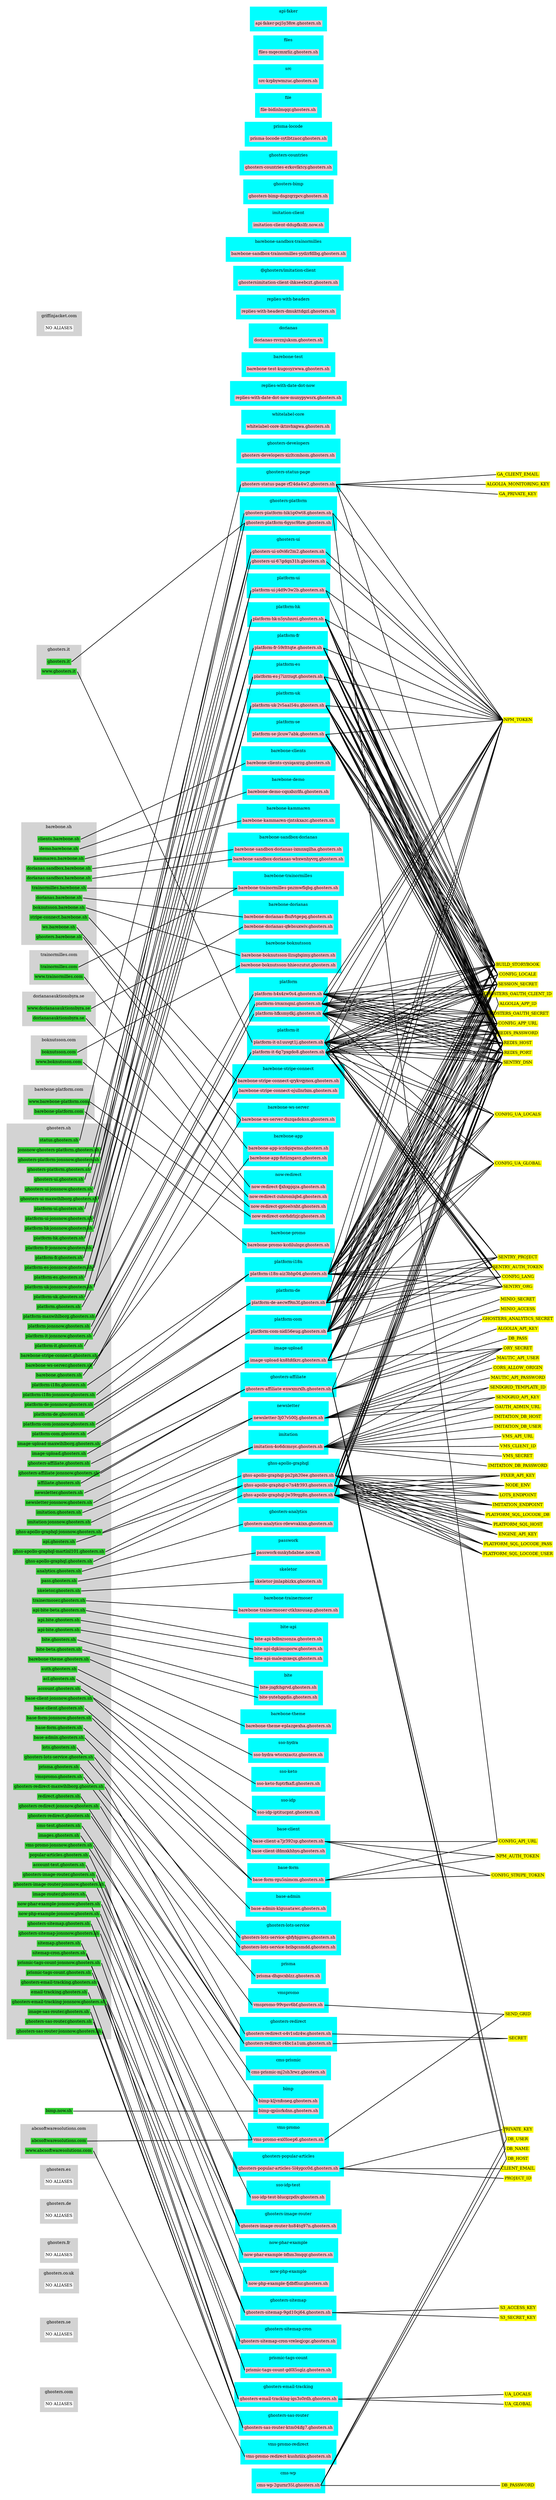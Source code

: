 digraph "" {
rankdir = LR;
ranksep = "3 equally";
newrank = true;
splines = false;
nodesep = 0.1;
subgraph "cluster_domain_ghosters.com" {
shape = box;
fontsize = 7;
style = filled;
color = lightgrey;
label = "ghosters.com";
"no_aliases_ghosters.com" [
shape = box;
fontsize = 7;
margin = 0.02;
width = 0;
height = 0;
style = filled;
color = white;
label = "NO ALIASES";
];
};
subgraph "cluster_domain_ghosters.se" {
shape = box;
fontsize = 7;
style = filled;
color = lightgrey;
label = "ghosters.se";
"no_aliases_ghosters.se" [
shape = box;
fontsize = 7;
margin = 0.02;
width = 0;
height = 0;
style = filled;
color = white;
label = "NO ALIASES";
];
};
subgraph "cluster_domain_ghosters.co.uk" {
shape = box;
fontsize = 7;
style = filled;
color = lightgrey;
label = "ghosters.co.uk";
"no_aliases_ghosters.co.uk" [
shape = box;
fontsize = 7;
margin = 0.02;
width = 0;
height = 0;
style = filled;
color = white;
label = "NO ALIASES";
];
};
subgraph "cluster_domain_ghosters.fr" {
shape = box;
fontsize = 7;
style = filled;
color = lightgrey;
label = "ghosters.fr";
"no_aliases_ghosters.fr" [
shape = box;
fontsize = 7;
margin = 0.02;
width = 0;
height = 0;
style = filled;
color = white;
label = "NO ALIASES";
];
};
subgraph "cluster_domain_ghosters.de" {
shape = box;
fontsize = 7;
style = filled;
color = lightgrey;
label = "ghosters.de";
"no_aliases_ghosters.de" [
shape = box;
fontsize = 7;
margin = 0.02;
width = 0;
height = 0;
style = filled;
color = white;
label = "NO ALIASES";
];
};
subgraph "cluster_domain_ghosters.es" {
shape = box;
fontsize = 7;
style = filled;
color = lightgrey;
label = "ghosters.es";
"no_aliases_ghosters.es" [
shape = box;
fontsize = 7;
margin = 0.02;
width = 0;
height = 0;
style = filled;
color = white;
label = "NO ALIASES";
];
};
subgraph "cluster_domain_ghosters.it" {
shape = box;
fontsize = 7;
style = filled;
color = lightgrey;
label = "ghosters.it";
"alias_www.ghosters.it" [
shape = box;
fontsize = 7;
margin = 0.02;
width = 0;
height = 0;
style = filled;
color = limegreen;
label = "www.ghosters.it";
];
"alias_ghosters.it" [
shape = box;
fontsize = 7;
margin = 0.02;
width = 0;
height = 0;
style = filled;
color = limegreen;
label = "ghosters.it";
];
};
subgraph "cluster_domain_abcsoftwaresolutions.com" {
shape = box;
fontsize = 7;
style = filled;
color = lightgrey;
label = "abcsoftwaresolutions.com";
"alias_abcsoftwaresolutions.com" [
shape = box;
fontsize = 7;
margin = 0.02;
width = 0;
height = 0;
style = filled;
color = limegreen;
label = "abcsoftwaresolutions.com";
];
"alias_www.abcsoftwaresolutions.com" [
shape = box;
fontsize = 7;
margin = 0.02;
width = 0;
height = 0;
style = filled;
color = limegreen;
label = "www.abcsoftwaresolutions.com";
];
};
subgraph "cluster_domain_dorianasauktionsbyra.se" {
shape = box;
fontsize = 7;
style = filled;
color = lightgrey;
label = "dorianasauktionsbyra.se";
"alias_www.dorianasauktionsbyra.se" [
shape = box;
fontsize = 7;
margin = 0.02;
width = 0;
height = 0;
style = filled;
color = limegreen;
label = "www.dorianasauktionsbyra.se";
];
"alias_dorianasauktionsbyra.se" [
shape = box;
fontsize = 7;
margin = 0.02;
width = 0;
height = 0;
style = filled;
color = limegreen;
label = "dorianasauktionsbyra.se";
];
};
subgraph "cluster_domain_trainormilles.com" {
shape = box;
fontsize = 7;
style = filled;
color = lightgrey;
label = "trainormilles.com";
"alias_trainormilles.com" [
shape = box;
fontsize = 7;
margin = 0.02;
width = 0;
height = 0;
style = filled;
color = limegreen;
label = "trainormilles.com";
];
"alias_www.trainormilles.com" [
shape = box;
fontsize = 7;
margin = 0.02;
width = 0;
height = 0;
style = filled;
color = limegreen;
label = "www.trainormilles.com";
];
};
subgraph "cluster_domain_boknutsson.com" {
shape = box;
fontsize = 7;
style = filled;
color = lightgrey;
label = "boknutsson.com";
"alias_boknutsson.com" [
shape = box;
fontsize = 7;
margin = 0.02;
width = 0;
height = 0;
style = filled;
color = limegreen;
label = "boknutsson.com";
];
"alias_www.boknutsson.com" [
shape = box;
fontsize = 7;
margin = 0.02;
width = 0;
height = 0;
style = filled;
color = limegreen;
label = "www.boknutsson.com";
];
};
subgraph "cluster_domain_griffinjacket.com" {
shape = box;
fontsize = 7;
style = filled;
color = lightgrey;
label = "griffinjacket.com";
"no_aliases_griffinjacket.com" [
shape = box;
fontsize = 7;
margin = 0.02;
width = 0;
height = 0;
style = filled;
color = white;
label = "NO ALIASES";
];
};
subgraph "cluster_domain_barebone-platform.com" {
shape = box;
fontsize = 7;
style = filled;
color = lightgrey;
label = "barebone-platform.com";
"alias_www.barebone-platform.com" [
shape = box;
fontsize = 7;
margin = 0.02;
width = 0;
height = 0;
style = filled;
color = limegreen;
label = "www.barebone-platform.com";
];
"alias_barebone-platform.com" [
shape = box;
fontsize = 7;
margin = 0.02;
width = 0;
height = 0;
style = filled;
color = limegreen;
label = "barebone-platform.com";
];
};
subgraph "cluster_domain_barebone.sh" {
shape = box;
fontsize = 7;
style = filled;
color = lightgrey;
label = "barebone.sh";
"alias_ws.barebone.sh" [
shape = box;
fontsize = 7;
margin = 0.02;
width = 0;
height = 0;
style = filled;
color = limegreen;
label = "ws.barebone.sh";
];
"alias_clients.barebone.sh" [
shape = box;
fontsize = 7;
margin = 0.02;
width = 0;
height = 0;
style = filled;
color = limegreen;
label = "clients.barebone.sh";
];
"alias_stripe-connect.barebone.sh" [
shape = box;
fontsize = 7;
margin = 0.02;
width = 0;
height = 0;
style = filled;
color = limegreen;
label = "stripe-connect.barebone.sh";
];
"alias_demo.barebone.sh" [
shape = box;
fontsize = 7;
margin = 0.02;
width = 0;
height = 0;
style = filled;
color = limegreen;
label = "demo.barebone.sh";
];
"alias_kammaren.barebone.sh" [
shape = box;
fontsize = 7;
margin = 0.02;
width = 0;
height = 0;
style = filled;
color = limegreen;
label = "kammaren.barebone.sh";
];
"alias_trainormilles.barebone.sh" [
shape = box;
fontsize = 7;
margin = 0.02;
width = 0;
height = 0;
style = filled;
color = limegreen;
label = "trainormilles.barebone.sh";
];
"alias_boknutsson.barebone.sh" [
shape = box;
fontsize = 7;
margin = 0.02;
width = 0;
height = 0;
style = filled;
color = limegreen;
label = "boknutsson.barebone.sh";
];
"alias_dorianas.barebone.sh" [
shape = box;
fontsize = 7;
margin = 0.02;
width = 0;
height = 0;
style = filled;
color = limegreen;
label = "dorianas.barebone.sh";
];
"alias_ghosters.barebone.sh" [
shape = box;
fontsize = 7;
margin = 0.02;
width = 0;
height = 0;
style = filled;
color = limegreen;
label = "ghosters.barebone.sh";
];
"alias_dorianas.sandbox.barebone.sh" [
shape = box;
fontsize = 7;
margin = 0.02;
width = 0;
height = 0;
style = filled;
color = limegreen;
label = "dorianas.sandbox.barebone.sh";
];
"alias_dorianas-sandbox.barebone.sh" [
shape = box;
fontsize = 7;
margin = 0.02;
width = 0;
height = 0;
style = filled;
color = limegreen;
label = "dorianas-sandbox.barebone.sh";
];
};
subgraph "cluster_domain_ghosters.sh" {
shape = box;
fontsize = 7;
style = filled;
color = lightgrey;
label = "ghosters.sh";
"alias_barebone-stripe-connect.ghosters.sh" [
shape = box;
fontsize = 7;
margin = 0.02;
width = 0;
height = 0;
style = filled;
color = limegreen;
label = "barebone-stripe-connect.ghosters.sh";
];
"alias_barebone-ws-server.ghosters.sh" [
shape = box;
fontsize = 7;
margin = 0.02;
width = 0;
height = 0;
style = filled;
color = limegreen;
label = "barebone-ws-server.ghosters.sh";
];
"alias_analytics.ghosters.sh" [
shape = box;
fontsize = 7;
margin = 0.02;
width = 0;
height = 0;
style = filled;
color = limegreen;
label = "analytics.ghosters.sh";
];
"alias_pass.ghosters.sh" [
shape = box;
fontsize = 7;
margin = 0.02;
width = 0;
height = 0;
style = filled;
color = limegreen;
label = "pass.ghosters.sh";
];
"alias_barebone.ghosters.sh" [
shape = box;
fontsize = 7;
margin = 0.02;
width = 0;
height = 0;
style = filled;
color = limegreen;
label = "barebone.ghosters.sh";
];
"alias_skeletor.ghosters.sh" [
shape = box;
fontsize = 7;
margin = 0.02;
width = 0;
height = 0;
style = filled;
color = limegreen;
label = "skeletor.ghosters.sh";
];
"alias_trainermoser.ghosters.sh" [
shape = box;
fontsize = 7;
margin = 0.02;
width = 0;
height = 0;
style = filled;
color = limegreen;
label = "trainermoser.ghosters.sh";
];
"alias_api.bite.ghosters.sh" [
shape = box;
fontsize = 7;
margin = 0.02;
width = 0;
height = 0;
style = filled;
color = limegreen;
label = "api.bite.ghosters.sh";
];
"alias_api-bite.ghosters.sh" [
shape = box;
fontsize = 7;
margin = 0.02;
width = 0;
height = 0;
style = filled;
color = limegreen;
label = "api-bite.ghosters.sh";
];
"alias_bite.ghosters.sh" [
shape = box;
fontsize = 7;
margin = 0.02;
width = 0;
height = 0;
style = filled;
color = limegreen;
label = "bite.ghosters.sh";
];
"alias_barebone-theme.ghosters.sh" [
shape = box;
fontsize = 7;
margin = 0.02;
width = 0;
height = 0;
style = filled;
color = limegreen;
label = "barebone-theme.ghosters.sh";
];
"alias_auth.ghosters.sh" [
shape = box;
fontsize = 7;
margin = 0.02;
width = 0;
height = 0;
style = filled;
color = limegreen;
label = "auth.ghosters.sh";
];
"alias_acl.ghosters.sh" [
shape = box;
fontsize = 7;
margin = 0.02;
width = 0;
height = 0;
style = filled;
color = limegreen;
label = "acl.ghosters.sh";
];
"alias_account.ghosters.sh" [
shape = box;
fontsize = 7;
margin = 0.02;
width = 0;
height = 0;
style = filled;
color = limegreen;
label = "account.ghosters.sh";
];
"alias_base-client.ghosters.sh" [
shape = box;
fontsize = 7;
margin = 0.02;
width = 0;
height = 0;
style = filled;
color = limegreen;
label = "base-client.ghosters.sh";
];
"alias_base-admin.ghosters.sh" [
shape = box;
fontsize = 7;
margin = 0.02;
width = 0;
height = 0;
style = filled;
color = limegreen;
label = "base-admin.ghosters.sh";
];
"alias_images.ghosters.sh" [
shape = box;
fontsize = 7;
margin = 0.02;
width = 0;
height = 0;
style = filled;
color = limegreen;
label = "images.ghosters.sh";
];
"alias_api-bite-beta.ghosters.sh" [
shape = box;
fontsize = 7;
margin = 0.02;
width = 0;
height = 0;
style = filled;
color = limegreen;
label = "api-bite-beta.ghosters.sh";
];
"alias_bite-beta.ghosters.sh" [
shape = box;
fontsize = 7;
margin = 0.02;
width = 0;
height = 0;
style = filled;
color = limegreen;
label = "bite-beta.ghosters.sh";
];
"alias_ghosters-ui.ghosters.sh" [
shape = box;
fontsize = 7;
margin = 0.02;
width = 0;
height = 0;
style = filled;
color = limegreen;
label = "ghosters-ui.ghosters.sh";
];
"alias_api.ghosters.sh" [
shape = box;
fontsize = 7;
margin = 0.02;
width = 0;
height = 0;
style = filled;
color = limegreen;
label = "api.ghosters.sh";
];
"alias_lots.ghosters.sh" [
shape = box;
fontsize = 7;
margin = 0.02;
width = 0;
height = 0;
style = filled;
color = limegreen;
label = "lots.ghosters.sh";
];
"alias_prisma.ghosters.sh" [
shape = box;
fontsize = 7;
margin = 0.02;
width = 0;
height = 0;
style = filled;
color = limegreen;
label = "prisma.ghosters.sh";
];
"alias_vmspromo.ghosters.sh" [
shape = box;
fontsize = 7;
margin = 0.02;
width = 0;
height = 0;
style = filled;
color = limegreen;
label = "vmspromo.ghosters.sh";
];
"alias_status.ghosters.sh" [
shape = box;
fontsize = 7;
margin = 0.02;
width = 0;
height = 0;
style = filled;
color = limegreen;
label = "status.ghosters.sh";
];
"alias_redirect.ghosters.sh" [
shape = box;
fontsize = 7;
margin = 0.02;
width = 0;
height = 0;
style = filled;
color = limegreen;
label = "redirect.ghosters.sh";
];
"alias_cms-test.ghosters.sh" [
shape = box;
fontsize = 7;
margin = 0.02;
width = 0;
height = 0;
style = filled;
color = limegreen;
label = "cms-test.ghosters.sh";
];
"alias_ghosters-lots-service.ghosters.sh" [
shape = box;
fontsize = 7;
margin = 0.02;
width = 0;
height = 0;
style = filled;
color = limegreen;
label = "ghosters-lots-service.ghosters.sh";
];
"alias_popular-articles.ghosters.sh" [
shape = box;
fontsize = 7;
margin = 0.02;
width = 0;
height = 0;
style = filled;
color = limegreen;
label = "popular-articles.ghosters.sh";
];
"alias_account-test.ghosters.sh" [
shape = box;
fontsize = 7;
margin = 0.02;
width = 0;
height = 0;
style = filled;
color = limegreen;
label = "account-test.ghosters.sh";
];
"alias_jonsnow-ghosters-platform.ghosters.sh" [
shape = box;
fontsize = 7;
margin = 0.02;
width = 0;
height = 0;
style = filled;
color = limegreen;
label = "jonsnow-ghosters-platform.ghosters.sh";
];
"alias_platform-ui.ghosters.sh" [
shape = box;
fontsize = 7;
margin = 0.02;
width = 0;
height = 0;
style = filled;
color = limegreen;
label = "platform-ui.ghosters.sh";
];
"alias_image-router.ghosters.sh" [
shape = box;
fontsize = 7;
margin = 0.02;
width = 0;
height = 0;
style = filled;
color = limegreen;
label = "image-router.ghosters.sh";
];
"alias_platform-jonsnow.ghosters.sh" [
shape = box;
fontsize = 7;
margin = 0.02;
width = 0;
height = 0;
style = filled;
color = limegreen;
label = "platform-jonsnow.ghosters.sh";
];
"alias_platform-ui-jonsnow.ghosters.sh" [
shape = box;
fontsize = 7;
margin = 0.02;
width = 0;
height = 0;
style = filled;
color = limegreen;
label = "platform-ui-jonsnow.ghosters.sh";
];
"alias_ghosters-ui-jonsnow.ghosters.sh" [
shape = box;
fontsize = 7;
margin = 0.02;
width = 0;
height = 0;
style = filled;
color = limegreen;
label = "ghosters-ui-jonsnow.ghosters.sh";
];
"alias_base-client-jonsnow.ghosters.sh" [
shape = box;
fontsize = 7;
margin = 0.02;
width = 0;
height = 0;
style = filled;
color = limegreen;
label = "base-client-jonsnow.ghosters.sh";
];
"alias_platform.ghosters.sh" [
shape = box;
fontsize = 7;
margin = 0.02;
width = 0;
height = 0;
style = filled;
color = limegreen;
label = "platform.ghosters.sh";
];
"alias_ghss-apollo-graphql-martinl101.ghosters.sh" [
shape = box;
fontsize = 7;
margin = 0.02;
width = 0;
height = 0;
style = filled;
color = limegreen;
label = "ghss-apollo-graphql-martinl101.ghosters.sh";
];
"alias_now-phar-example-jonsnow.ghosters.sh" [
shape = box;
fontsize = 7;
margin = 0.02;
width = 0;
height = 0;
style = filled;
color = limegreen;
label = "now-phar-example-jonsnow.ghosters.sh";
];
"alias_now-php-example-jonsnow.ghosters.sh" [
shape = box;
fontsize = 7;
margin = 0.02;
width = 0;
height = 0;
style = filled;
color = limegreen;
label = "now-php-example-jonsnow.ghosters.sh";
];
"alias_newsletter-jonsnow.ghosters.sh" [
shape = box;
fontsize = 7;
margin = 0.02;
width = 0;
height = 0;
style = filled;
color = limegreen;
label = "newsletter-jonsnow.ghosters.sh";
];
"alias_newsletter.ghosters.sh" [
shape = box;
fontsize = 7;
margin = 0.02;
width = 0;
height = 0;
style = filled;
color = limegreen;
label = "newsletter.ghosters.sh";
];
"alias_vms-promo-jonsnow.ghosters.sh" [
shape = box;
fontsize = 7;
margin = 0.02;
width = 0;
height = 0;
style = filled;
color = limegreen;
label = "vms-promo-jonsnow.ghosters.sh";
];
"alias_ghss-apollo-graphql-jonsnow.ghosters.sh" [
shape = box;
fontsize = 7;
margin = 0.02;
width = 0;
height = 0;
style = filled;
color = limegreen;
label = "ghss-apollo-graphql-jonsnow.ghosters.sh";
];
"alias_imitation-jonsnow.ghosters.sh" [
shape = box;
fontsize = 7;
margin = 0.02;
width = 0;
height = 0;
style = filled;
color = limegreen;
label = "imitation-jonsnow.ghosters.sh";
];
"alias_imitation.ghosters.sh" [
shape = box;
fontsize = 7;
margin = 0.02;
width = 0;
height = 0;
style = filled;
color = limegreen;
label = "imitation.ghosters.sh";
];
"alias_base-form-jonsnow.ghosters.sh" [
shape = box;
fontsize = 7;
margin = 0.02;
width = 0;
height = 0;
style = filled;
color = limegreen;
label = "base-form-jonsnow.ghosters.sh";
];
"alias_base-form.ghosters.sh" [
shape = box;
fontsize = 7;
margin = 0.02;
width = 0;
height = 0;
style = filled;
color = limegreen;
label = "base-form.ghosters.sh";
];
"alias_image-upload-maxwihlborg.ghosters.sh" [
shape = box;
fontsize = 7;
margin = 0.02;
width = 0;
height = 0;
style = filled;
color = limegreen;
label = "image-upload-maxwihlborg.ghosters.sh";
];
"alias_image-upload.ghosters.sh" [
shape = box;
fontsize = 7;
margin = 0.02;
width = 0;
height = 0;
style = filled;
color = limegreen;
label = "image-upload.ghosters.sh";
];
"alias_ghosters-sitemap-jonsnow.ghosters.sh" [
shape = box;
fontsize = 7;
margin = 0.02;
width = 0;
height = 0;
style = filled;
color = limegreen;
label = "ghosters-sitemap-jonsnow.ghosters.sh";
];
"alias_sitemap.ghosters.sh" [
shape = box;
fontsize = 7;
margin = 0.02;
width = 0;
height = 0;
style = filled;
color = limegreen;
label = "sitemap.ghosters.sh";
];
"alias_ghosters-sitemap.ghosters.sh" [
shape = box;
fontsize = 7;
margin = 0.02;
width = 0;
height = 0;
style = filled;
color = limegreen;
label = "ghosters-sitemap.ghosters.sh";
];
"alias_sitemap-cron.ghosters.sh" [
shape = box;
fontsize = 7;
margin = 0.02;
width = 0;
height = 0;
style = filled;
color = limegreen;
label = "sitemap-cron.ghosters.sh";
];
"alias_ghss-apollo-graphql.ghosters.sh" [
shape = box;
fontsize = 7;
margin = 0.02;
width = 0;
height = 0;
style = filled;
color = limegreen;
label = "ghss-apollo-graphql.ghosters.sh";
];
"alias_prismic-tags-count-jonsnow.ghosters.sh" [
shape = box;
fontsize = 7;
margin = 0.02;
width = 0;
height = 0;
style = filled;
color = limegreen;
label = "prismic-tags-count-jonsnow.ghosters.sh";
];
"alias_prismic-tags-count.ghosters.sh" [
shape = box;
fontsize = 7;
margin = 0.02;
width = 0;
height = 0;
style = filled;
color = limegreen;
label = "prismic-tags-count.ghosters.sh";
];
"alias_ghosters-image-router-jonsnow.ghosters.sh" [
shape = box;
fontsize = 7;
margin = 0.02;
width = 0;
height = 0;
style = filled;
color = limegreen;
label = "ghosters-image-router-jonsnow.ghosters.sh";
];
"alias_ghosters-image-router.ghosters.sh" [
shape = box;
fontsize = 7;
margin = 0.02;
width = 0;
height = 0;
style = filled;
color = limegreen;
label = "ghosters-image-router.ghosters.sh";
];
"alias_ghosters-redirect-maxwihlborg.ghosters.sh" [
shape = box;
fontsize = 7;
margin = 0.02;
width = 0;
height = 0;
style = filled;
color = limegreen;
label = "ghosters-redirect-maxwihlborg.ghosters.sh";
];
"alias_ghosters-redirect.ghosters.sh" [
shape = box;
fontsize = 7;
margin = 0.02;
width = 0;
height = 0;
style = filled;
color = limegreen;
label = "ghosters-redirect.ghosters.sh";
];
"alias_ghosters-ui-maxwihlborg.ghosters.sh" [
shape = box;
fontsize = 7;
margin = 0.02;
width = 0;
height = 0;
style = filled;
color = limegreen;
label = "ghosters-ui-maxwihlborg.ghosters.sh";
];
"alias_email-tracking.ghosters.sh" [
shape = box;
fontsize = 7;
margin = 0.02;
width = 0;
height = 0;
style = filled;
color = limegreen;
label = "email-tracking.ghosters.sh";
];
"alias_ghosters-email-tracking-jonsnow.ghosters.sh" [
shape = box;
fontsize = 7;
margin = 0.02;
width = 0;
height = 0;
style = filled;
color = limegreen;
label = "ghosters-email-tracking-jonsnow.ghosters.sh";
];
"alias_ghosters-email-tracking.ghosters.sh" [
shape = box;
fontsize = 7;
margin = 0.02;
width = 0;
height = 0;
style = filled;
color = limegreen;
label = "ghosters-email-tracking.ghosters.sh";
];
"alias_platform-com.ghosters.sh" [
shape = box;
fontsize = 7;
margin = 0.02;
width = 0;
height = 0;
style = filled;
color = limegreen;
label = "platform-com.ghosters.sh";
];
"alias_platform-com-jonsnow.ghosters.sh" [
shape = box;
fontsize = 7;
margin = 0.02;
width = 0;
height = 0;
style = filled;
color = limegreen;
label = "platform-com-jonsnow.ghosters.sh";
];
"alias_platform-it.ghosters.sh" [
shape = box;
fontsize = 7;
margin = 0.02;
width = 0;
height = 0;
style = filled;
color = limegreen;
label = "platform-it.ghosters.sh";
];
"alias_platform-it-jonsnow.ghosters.sh" [
shape = box;
fontsize = 7;
margin = 0.02;
width = 0;
height = 0;
style = filled;
color = limegreen;
label = "platform-it-jonsnow.ghosters.sh";
];
"alias_ghosters-sas-router-jonsnow.ghosters.sh" [
shape = box;
fontsize = 7;
margin = 0.02;
width = 0;
height = 0;
style = filled;
color = limegreen;
label = "ghosters-sas-router-jonsnow.ghosters.sh";
];
"alias_image-sas-router.ghosters.sh" [
shape = box;
fontsize = 7;
margin = 0.02;
width = 0;
height = 0;
style = filled;
color = limegreen;
label = "image-sas-router.ghosters.sh";
];
"alias_ghosters-sas-router.ghosters.sh" [
shape = box;
fontsize = 7;
margin = 0.02;
width = 0;
height = 0;
style = filled;
color = limegreen;
label = "ghosters-sas-router.ghosters.sh";
];
"alias_platform-i18n-jonsnow.ghosters.sh" [
shape = box;
fontsize = 7;
margin = 0.02;
width = 0;
height = 0;
style = filled;
color = limegreen;
label = "platform-i18n-jonsnow.ghosters.sh";
];
"alias_platform-fr-jonsnow.ghosters.sh" [
shape = box;
fontsize = 7;
margin = 0.02;
width = 0;
height = 0;
style = filled;
color = limegreen;
label = "platform-fr-jonsnow.ghosters.sh";
];
"alias_platform-fr.ghosters.sh" [
shape = box;
fontsize = 7;
margin = 0.02;
width = 0;
height = 0;
style = filled;
color = limegreen;
label = "platform-fr.ghosters.sh";
];
"alias_platform-es-jonsnow.ghosters.sh" [
shape = box;
fontsize = 7;
margin = 0.02;
width = 0;
height = 0;
style = filled;
color = limegreen;
label = "platform-es-jonsnow.ghosters.sh";
];
"alias_platform-es.ghosters.sh" [
shape = box;
fontsize = 7;
margin = 0.02;
width = 0;
height = 0;
style = filled;
color = limegreen;
label = "platform-es.ghosters.sh";
];
"alias_platform-de-jonsnow.ghosters.sh" [
shape = box;
fontsize = 7;
margin = 0.02;
width = 0;
height = 0;
style = filled;
color = limegreen;
label = "platform-de-jonsnow.ghosters.sh";
];
"alias_platform-de.ghosters.sh" [
shape = box;
fontsize = 7;
margin = 0.02;
width = 0;
height = 0;
style = filled;
color = limegreen;
label = "platform-de.ghosters.sh";
];
"alias_platform-hk-jonsnow.ghosters.sh" [
shape = box;
fontsize = 7;
margin = 0.02;
width = 0;
height = 0;
style = filled;
color = limegreen;
label = "platform-hk-jonsnow.ghosters.sh";
];
"alias_platform-hk.ghosters.sh" [
shape = box;
fontsize = 7;
margin = 0.02;
width = 0;
height = 0;
style = filled;
color = limegreen;
label = "platform-hk.ghosters.sh";
];
"alias_platform-uk-jonsnow.ghosters.sh" [
shape = box;
fontsize = 7;
margin = 0.02;
width = 0;
height = 0;
style = filled;
color = limegreen;
label = "platform-uk-jonsnow.ghosters.sh";
];
"alias_platform-uk.ghosters.sh" [
shape = box;
fontsize = 7;
margin = 0.02;
width = 0;
height = 0;
style = filled;
color = limegreen;
label = "platform-uk.ghosters.sh";
];
"alias_platform-i18n.ghosters.sh" [
shape = box;
fontsize = 7;
margin = 0.02;
width = 0;
height = 0;
style = filled;
color = limegreen;
label = "platform-i18n.ghosters.sh";
];
"alias_ghosters-redirect-jonsnow.ghosters.sh" [
shape = box;
fontsize = 7;
margin = 0.02;
width = 0;
height = 0;
style = filled;
color = limegreen;
label = "ghosters-redirect-jonsnow.ghosters.sh";
];
"alias_platform-maxwihlborg.ghosters.sh" [
shape = box;
fontsize = 7;
margin = 0.02;
width = 0;
height = 0;
style = filled;
color = limegreen;
label = "platform-maxwihlborg.ghosters.sh";
];
"alias_ghosters-affiliate-jonsnow.ghosters.sh" [
shape = box;
fontsize = 7;
margin = 0.02;
width = 0;
height = 0;
style = filled;
color = limegreen;
label = "ghosters-affiliate-jonsnow.ghosters.sh";
];
"alias_affiliate.ghosters.sh" [
shape = box;
fontsize = 7;
margin = 0.02;
width = 0;
height = 0;
style = filled;
color = limegreen;
label = "affiliate.ghosters.sh";
];
"alias_ghosters-affiliate.ghosters.sh" [
shape = box;
fontsize = 7;
margin = 0.02;
width = 0;
height = 0;
style = filled;
color = limegreen;
label = "ghosters-affiliate.ghosters.sh";
];
"alias_ghosters-platform-jonsnow.ghosters.sh" [
shape = box;
fontsize = 7;
margin = 0.02;
width = 0;
height = 0;
style = filled;
color = limegreen;
label = "ghosters-platform-jonsnow.ghosters.sh";
];
"alias_ghosters-platform.ghosters.sh" [
shape = box;
fontsize = 7;
margin = 0.02;
width = 0;
height = 0;
style = filled;
color = limegreen;
label = "ghosters-platform.ghosters.sh";
];
};
"alias_bimp.now.sh" [
shape = box;
fontsize = 7;
margin = 0.02;
width = 0;
height = 0;
style = filled;
color = limegreen;
label = "bimp.now.sh";
];
subgraph "cluster_deployment_name_barebone-stripe-connect" {
shape = box;
fontsize = 7;
style = filled;
color = cyan;
label = "barebone-stripe-connect";
"deployment_SLCXgUZ92WnBt6ry56VQBA7I" [
shape = box;
fontsize = 7;
margin = 0.02;
width = 0;
height = 0;
style = filled;
color = pink;
label = "barebone-stripe-connect-ojullnrlxm.ghosters.sh";
];
"deployment_bsPLWDlYlusc59lexTQWECnM" [
shape = box;
fontsize = 7;
margin = 0.02;
width = 0;
height = 0;
style = filled;
color = pink;
label = "barebone-stripe-connect-qrykvqynox.ghosters.sh";
];
};
subgraph "cluster_deployment_name_now-redirect" {
shape = box;
fontsize = 7;
style = filled;
color = cyan;
label = "now-redirect";
"deployment_J8Xp8moFg00877CHwDkFYllP" [
shape = box;
fontsize = 7;
margin = 0.02;
width = 0;
height = 0;
style = filled;
color = pink;
label = "now-redirect-oxvhdrlzjr.ghosters.sh";
];
"deployment_nvjyuDElg36f2y45NVs1SiXP" [
shape = box;
fontsize = 7;
margin = 0.02;
width = 0;
height = 0;
style = filled;
color = pink;
label = "now-redirect-fjxhxpjqza.ghosters.sh";
];
"deployment_jUEA5MBIbHJP5UuusJAeP5ev" [
shape = box;
fontsize = 7;
margin = 0.02;
width = 0;
height = 0;
style = filled;
color = pink;
label = "now-redirect-zuhromlqbd.ghosters.sh";
];
"deployment_yobed8X9EqbfK8tCqSBldC0M" [
shape = box;
fontsize = 7;
margin = 0.02;
width = 0;
height = 0;
style = filled;
color = pink;
label = "now-redirect-gptoelvxht.ghosters.sh";
];
};
subgraph "cluster_deployment_name_barebone-ws-server" {
shape = box;
fontsize = 7;
style = filled;
color = cyan;
label = "barebone-ws-server";
"deployment_dVogpGK8WxM6E8Sl2eDxljHK" [
shape = box;
fontsize = 7;
margin = 0.02;
width = 0;
height = 0;
style = filled;
color = pink;
label = "barebone-ws-server-duzqadoksn.ghosters.sh";
];
};
subgraph "cluster_deployment_name_barebone-promo" {
shape = box;
fontsize = 7;
style = filled;
color = cyan;
label = "barebone-promo";
"deployment_HwO0kima50p4BkXWwuMRY9kV" [
shape = box;
fontsize = 7;
margin = 0.02;
width = 0;
height = 0;
style = filled;
color = pink;
label = "barebone-promo-kcdilulnpr.ghosters.sh";
];
};
subgraph "cluster_deployment_name_barebone-kammaren" {
shape = box;
fontsize = 7;
style = filled;
color = cyan;
label = "barebone-kammaren";
"deployment_HHCdOTLF3n1GsT5kqCRxXuxh" [
shape = box;
fontsize = 7;
margin = 0.02;
width = 0;
height = 0;
style = filled;
color = pink;
label = "barebone-kammaren-rjntskxazc.ghosters.sh";
];
};
subgraph "cluster_deployment_name_barebone-boknutsson" {
shape = box;
fontsize = 7;
style = filled;
color = cyan;
label = "barebone-boknutsson";
"deployment_cchYUMRZQazb6utj3BAcgeYm" [
shape = box;
fontsize = 7;
margin = 0.02;
width = 0;
height = 0;
style = filled;
color = pink;
label = "barebone-boknutsson-llzsgbgimy.ghosters.sh";
];
"deployment_ecZGOTBkpVOPOo7DsreO1cIr" [
shape = box;
fontsize = 7;
margin = 0.02;
width = 0;
height = 0;
style = filled;
color = pink;
label = "barebone-boknutsson-hhieozutut.ghosters.sh";
];
};
subgraph "cluster_deployment_name_passwork" {
shape = box;
fontsize = 7;
style = filled;
color = cyan;
label = "passwork";
"deployment_zfZezJLuGFLlxHU5KlIJJUr8" [
shape = box;
fontsize = 7;
margin = 0.02;
width = 0;
height = 0;
style = filled;
color = pink;
label = "passwork-mnkyhdabne.now.sh";
];
};
subgraph "cluster_deployment_name_barebone-app" {
shape = box;
fontsize = 7;
style = filled;
color = cyan;
label = "barebone-app";
"deployment_dpGk4P56HpUMwTA01vbSZGL7" [
shape = box;
fontsize = 7;
margin = 0.02;
width = 0;
height = 0;
style = filled;
color = pink;
label = "barebone-app-iczdqiqwmo.ghosters.sh";
];
"deployment_ydW8GQZ9hWqsqWTuU6nL4hSA" [
shape = box;
fontsize = 7;
margin = 0.02;
width = 0;
height = 0;
style = filled;
color = pink;
label = "barebone-app-futizngavz.ghosters.sh";
];
};
subgraph "cluster_deployment_name_barebone-demo" {
shape = box;
fontsize = 7;
style = filled;
color = cyan;
label = "barebone-demo";
"deployment_cRx13MH1kc2wE3F2TVcGsjwO" [
shape = box;
fontsize = 7;
margin = 0.02;
width = 0;
height = 0;
style = filled;
color = pink;
label = "barebone-demo-cqnxbzrlfu.ghosters.sh";
];
};
subgraph "cluster_deployment_name_skeletor" {
shape = box;
fontsize = 7;
style = filled;
color = cyan;
label = "skeletor";
"deployment_fLMsK917ZZFHEf8FwS07ihh2" [
shape = box;
fontsize = 7;
margin = 0.02;
width = 0;
height = 0;
style = filled;
color = pink;
label = "skeletor-jmlapbizkx.ghosters.sh";
];
};
subgraph "cluster_deployment_name_barebone-clients" {
shape = box;
fontsize = 7;
style = filled;
color = cyan;
label = "barebone-clients";
"deployment_8el3pwVGxLjxAXT9up6navqc" [
shape = box;
fontsize = 7;
margin = 0.02;
width = 0;
height = 0;
style = filled;
color = pink;
label = "barebone-clients-cysiqaxrzg.ghosters.sh";
];
};
subgraph "cluster_deployment_name_barebone-trainermoser" {
shape = box;
fontsize = 7;
style = filled;
color = cyan;
label = "barebone-trainermoser";
"deployment_hAHw6WA6HWcVd0v8REIdEusU" [
shape = box;
fontsize = 7;
margin = 0.02;
width = 0;
height = 0;
style = filled;
color = pink;
label = "barebone-trainermoser-ctkhxouuap.ghosters.sh";
];
};
subgraph "cluster_deployment_name_barebone-trainormilles" {
shape = box;
fontsize = 7;
style = filled;
color = cyan;
label = "barebone-trainormilles";
"deployment_Ftxtd7hLrdrZ5WClRrTwo3Sq" [
shape = box;
fontsize = 7;
margin = 0.02;
width = 0;
height = 0;
style = filled;
color = pink;
label = "barebone-trainormilles-pnzmwflqbg.ghosters.sh";
];
};
subgraph "cluster_deployment_name_bite-api" {
shape = box;
fontsize = 7;
style = filled;
color = cyan;
label = "bite-api";
"deployment_v6mDsgW3a7QhMDhEaJCOx01q" [
shape = box;
fontsize = 7;
margin = 0.02;
width = 0;
height = 0;
style = filled;
color = pink;
label = "bite-api-dgkimuporw.ghosters.sh";
];
"deployment_PftNog7s4dfg0EQtpu0vWeaS" [
shape = box;
fontsize = 7;
margin = 0.02;
width = 0;
height = 0;
style = filled;
color = pink;
label = "bite-api-bdbxzsonza.ghosters.sh";
];
"deployment_VSDkOMKFAmMNzMT88sd3LosR" [
shape = box;
fontsize = 7;
margin = 0.02;
width = 0;
height = 0;
style = filled;
color = pink;
label = "bite-api-maleqnxeqx.ghosters.sh";
];
};
subgraph "cluster_deployment_name_barebone-sandbox-dorianas" {
shape = box;
fontsize = 7;
style = filled;
color = cyan;
label = "barebone-sandbox-dorianas";
"deployment_gzKiH3nfhFtbTv1KaJFTWVWS" [
shape = box;
fontsize = 7;
margin = 0.02;
width = 0;
height = 0;
style = filled;
color = pink;
label = "barebone-sandbox-dorianas-ixmnxqilha.ghosters.sh";
];
"deployment_gPFDI6UdmrHmOhoo25TP4AaU" [
shape = box;
fontsize = 7;
margin = 0.02;
width = 0;
height = 0;
style = filled;
color = pink;
label = "barebone-sandbox-dorianas-wbxwnhyvrq.ghosters.sh";
];
};
subgraph "cluster_deployment_name_barebone-theme" {
shape = box;
fontsize = 7;
style = filled;
color = cyan;
label = "barebone-theme";
"deployment_17MdCfGzFe4ts6aFX2UfUXIW" [
shape = box;
fontsize = 7;
margin = 0.02;
width = 0;
height = 0;
style = filled;
color = pink;
label = "barebone-theme-eplazgexha.ghosters.sh";
];
};
subgraph "cluster_deployment_name_barebone-dorianas" {
shape = box;
fontsize = 7;
style = filled;
color = cyan;
label = "barebone-dorianas";
"deployment_xC5kQ2ncmHCRSVduJhvUjihe" [
shape = box;
fontsize = 7;
margin = 0.02;
width = 0;
height = 0;
style = filled;
color = pink;
label = "barebone-dorianas-fhufvtgepq.ghosters.sh";
];
"deployment_gSzckChGJG3phjkCNIRkdRAs" [
shape = box;
fontsize = 7;
margin = 0.02;
width = 0;
height = 0;
style = filled;
color = pink;
label = "barebone-dorianas-qfebsuxwiv.ghosters.sh";
];
};
subgraph "cluster_deployment_name_ghosters-analytics" {
shape = box;
fontsize = 7;
style = filled;
color = cyan;
label = "ghosters-analytics";
"deployment_bJB1iejue2kyDvIQLs6BVfMz" [
shape = box;
fontsize = 7;
margin = 0.02;
width = 0;
height = 0;
style = filled;
color = pink;
label = "ghosters-analytics-rdewvakixn.ghosters.sh";
];
};
subgraph "cluster_deployment_name_bimp" {
shape = box;
fontsize = 7;
style = filled;
color = cyan;
label = "bimp";
"deployment_I9kQQNAnpc7MU6OJfQpxSWZb" [
shape = box;
fontsize = 7;
margin = 0.02;
width = 0;
height = 0;
style = filled;
color = pink;
label = "bimp-qpiisrkdnn.ghosters.sh";
];
"deployment_ACR8bUHQAuXtgO1Inl4AaCAH" [
shape = box;
fontsize = 7;
margin = 0.02;
width = 0;
height = 0;
style = filled;
color = pink;
label = "bimp-kljvnfoneg.ghosters.sh";
];
};
subgraph "cluster_deployment_name_bite" {
shape = box;
fontsize = 7;
style = filled;
color = cyan;
label = "bite";
"deployment_xi6y9e2Oi945LTwcj5Zh4KHQ" [
shape = box;
fontsize = 7;
margin = 0.02;
width = 0;
height = 0;
style = filled;
color = pink;
label = "bite-yutehggdis.ghosters.sh";
];
"deployment_pFkgpt9gk8au7tl7mC5lpgb9" [
shape = box;
fontsize = 7;
margin = 0.02;
width = 0;
height = 0;
style = filled;
color = pink;
label = "bite-jngfchgrvd.ghosters.sh";
];
};
subgraph "cluster_deployment_name_prisma" {
shape = box;
fontsize = 7;
style = filled;
color = cyan;
label = "prisma";
"deployment_cZW1sv1u5xDOQAgwL6fQnp3p" [
shape = box;
fontsize = 7;
margin = 0.02;
width = 0;
height = 0;
style = filled;
color = pink;
label = "prisma-dhgscxblzz.ghosters.sh";
];
};
subgraph "cluster_deployment_name_vmspromo" {
shape = box;
fontsize = 7;
style = filled;
color = cyan;
label = "vmspromo";
"deployment_dpl_8Arp43Z4YAjnSnssfSQfu5hDdwL7" [
shape = box;
fontsize = 7;
margin = 0.02;
width = 0;
height = 0;
style = filled;
color = pink;
label = "vmspromo-99vpsv6bf.ghosters.sh";
];
};
subgraph "cluster_deployment_name_ghosters-status-page" {
shape = box;
fontsize = 7;
style = filled;
color = cyan;
label = "ghosters-status-page";
"deployment_dpl_BG6oEGuc8yTocR5tfATA18ZX6XNG" [
shape = box;
fontsize = 7;
margin = 0.02;
width = 0;
height = 0;
style = filled;
color = pink;
label = "ghosters-status-page-rf24da4w2.ghosters.sh";
];
};
subgraph "cluster_deployment_name_vms-promo-redirect" {
shape = box;
fontsize = 7;
style = filled;
color = cyan;
label = "vms-promo-redirect";
"deployment_dpl_GyfuaJsGX98mn8cUqmGXgRjfTwQD" [
shape = box;
fontsize = 7;
margin = 0.02;
width = 0;
height = 0;
style = filled;
color = pink;
label = "vms-promo-redirect-kushriiix.ghosters.sh";
];
};
subgraph "cluster_deployment_name_ghosters-lots-service" {
shape = box;
fontsize = 7;
style = filled;
color = cyan;
label = "ghosters-lots-service";
"deployment_f9mnQhVytQckG3F0cqKQFe4B" [
shape = box;
fontsize = 7;
margin = 0.02;
width = 0;
height = 0;
style = filled;
color = pink;
label = "ghosters-lots-service-bribgcsmdd.ghosters.sh";
];
"deployment_cdncYPFST6hyW9AqhOQPwGJk" [
shape = box;
fontsize = 7;
margin = 0.02;
width = 0;
height = 0;
style = filled;
color = pink;
label = "ghosters-lots-service-qbfybjgnwu.ghosters.sh";
];
};
subgraph "cluster_deployment_name_cms-prismic" {
shape = box;
fontsize = 7;
style = filled;
color = cyan;
label = "cms-prismic";
"deployment_dpl_Bv4VqdK97LR8Y7uPftALWqPLmG9k" [
shape = box;
fontsize = 7;
margin = 0.02;
width = 0;
height = 0;
style = filled;
color = pink;
label = "cms-prismic-mj2sh3rwz.ghosters.sh";
];
};
subgraph "cluster_deployment_name_ghosters-popular-articles" {
shape = box;
fontsize = 7;
style = filled;
color = cyan;
label = "ghosters-popular-articles";
"deployment_dpl_HhTi6gaqPPgxWuJGUH8hSsG3pJSg" [
shape = box;
fontsize = 7;
margin = 0.02;
width = 0;
height = 0;
style = filled;
color = pink;
label = "ghosters-popular-articles-5l4ygcc0d.ghosters.sh";
];
};
subgraph "cluster_deployment_name_base-client" {
shape = box;
fontsize = 7;
style = filled;
color = cyan;
label = "base-client";
"deployment_msjyU8Z8W95HcsB4mAMC6NEV" [
shape = box;
fontsize = 7;
margin = 0.02;
width = 0;
height = 0;
style = filled;
color = pink;
label = "base-client-ifdmxkhhyo.ghosters.sh";
];
"deployment_dpl_GyWB3U2jAh9borEtgkw5JX1c3Zxa" [
shape = box;
fontsize = 7;
margin = 0.02;
width = 0;
height = 0;
style = filled;
color = pink;
label = "base-client-a7jr392sp.ghosters.sh";
];
};
subgraph "cluster_deployment_name_ghosters-platform" {
shape = box;
fontsize = 7;
style = filled;
color = cyan;
label = "ghosters-platform";
"deployment_dpl_EgXZcidJe2JcgfxVm6sxRdgUyS5Z" [
shape = box;
fontsize = 7;
margin = 0.02;
width = 0;
height = 0;
style = filled;
color = pink;
label = "ghosters-platform-hlk5p0wt8.ghosters.sh";
];
"deployment_dpl_CeRDTNViYSrc7jcvXVk8yzyRFLGo" [
shape = box;
fontsize = 7;
margin = 0.02;
width = 0;
height = 0;
style = filled;
color = pink;
label = "ghosters-platform-6gysc9hre.ghosters.sh";
];
};
subgraph "cluster_deployment_name_sso-idp-test" {
shape = box;
fontsize = 7;
style = filled;
color = cyan;
label = "sso-idp-test";
"deployment_7Ov7z9UEfJG8f4hLhZA2INU3" [
shape = box;
fontsize = 7;
margin = 0.02;
width = 0;
height = 0;
style = filled;
color = pink;
label = "sso-idp-test-blucgzpdiv.ghosters.sh";
];
};
subgraph "cluster_deployment_name_base-admin" {
shape = box;
fontsize = 7;
style = filled;
color = cyan;
label = "base-admin";
"deployment_4Z7uc8tSJwFgdo5dDD4WwI0F" [
shape = box;
fontsize = 7;
margin = 0.02;
width = 0;
height = 0;
style = filled;
color = pink;
label = "base-admin-klgusatawc.ghosters.sh";
];
};
subgraph "cluster_deployment_name_now-phar-example" {
shape = box;
fontsize = 7;
style = filled;
color = cyan;
label = "now-phar-example";
"deployment_dpl_7gS5voK16NdzwieXs1LzAGLT91Jf" [
shape = box;
fontsize = 7;
margin = 0.02;
width = 0;
height = 0;
style = filled;
color = pink;
label = "now-phar-example-bfhm3mqqr.ghosters.sh";
];
};
subgraph "cluster_deployment_name_now-php-example" {
shape = box;
fontsize = 7;
style = filled;
color = cyan;
label = "now-php-example";
"deployment_dpl_4ZN24aUHHJsYdmguzzuUUJ2pnAT3" [
shape = box;
fontsize = 7;
margin = 0.02;
width = 0;
height = 0;
style = filled;
color = pink;
label = "now-php-example-fjdbffiur.ghosters.sh";
];
};
subgraph "cluster_deployment_name_vms-promo" {
shape = box;
fontsize = 7;
style = filled;
color = cyan;
label = "vms-promo";
"deployment_dpl_6FPALLVyZbDhhTh4wkthger8WFgc" [
shape = box;
fontsize = 7;
margin = 0.02;
width = 0;
height = 0;
style = filled;
color = pink;
label = "vms-promo-exi0loep6.ghosters.sh";
];
};
subgraph "cluster_deployment_name_prismic-tags-count" {
shape = box;
fontsize = 7;
style = filled;
color = cyan;
label = "prismic-tags-count";
"deployment_dpl_4m4ACDK8B1yC2eZXm69tCxYtXW5K" [
shape = box;
fontsize = 7;
margin = 0.02;
width = 0;
height = 0;
style = filled;
color = pink;
label = "prismic-tags-count-gd0l5sgiz.ghosters.sh";
];
};
subgraph "cluster_deployment_name_ghosters-image-router" {
shape = box;
fontsize = 7;
style = filled;
color = cyan;
label = "ghosters-image-router";
"deployment_dpl_Dqqe1hMFXtpe8obgQV71G7Scxb2Z" [
shape = box;
fontsize = 7;
margin = 0.02;
width = 0;
height = 0;
style = filled;
color = pink;
label = "ghosters-image-router-hs84tq97n.ghosters.sh";
];
};
subgraph "cluster_deployment_name_ghosters-redirect" {
shape = box;
fontsize = 7;
style = filled;
color = cyan;
label = "ghosters-redirect";
"deployment_dpl_77nDqsRd2j68AdzTi7zToeJDWApq" [
shape = box;
fontsize = 7;
margin = 0.02;
width = 0;
height = 0;
style = filled;
color = pink;
label = "ghosters-redirect-o4v1sdz4w.ghosters.sh";
];
"deployment_dpl_48T7cajYPHcwPggw9DjuBz8A2yHk" [
shape = box;
fontsize = 7;
margin = 0.02;
width = 0;
height = 0;
style = filled;
color = pink;
label = "ghosters-redirect-r4bc1a1um.ghosters.sh";
];
};
subgraph "cluster_deployment_name_ghosters-ui" {
shape = box;
fontsize = 7;
style = filled;
color = cyan;
label = "ghosters-ui";
"deployment_dpl_8fkveYzBN2hC3qDH2SBhnuxULVU7" [
shape = box;
fontsize = 7;
margin = 0.02;
width = 0;
height = 0;
style = filled;
color = pink;
label = "ghosters-ui-67gdqn31h.ghosters.sh";
];
"deployment_dpl_D4gMrbAL4UNxshm9QFMyagUmvWVV" [
shape = box;
fontsize = 7;
margin = 0.02;
width = 0;
height = 0;
style = filled;
color = pink;
label = "ghosters-ui-n0vi6r2m2.ghosters.sh";
];
};
subgraph "cluster_deployment_name_base-form" {
shape = box;
fontsize = 7;
style = filled;
color = cyan;
label = "base-form";
"deployment_dpl_4PSLnXsB65zsdsCUAbNdZtNNzD3v" [
shape = box;
fontsize = 7;
margin = 0.02;
width = 0;
height = 0;
style = filled;
color = pink;
label = "base-form-rgu5nimcm.ghosters.sh";
];
};
subgraph "cluster_deployment_name_sso-hydra" {
shape = box;
fontsize = 7;
style = filled;
color = cyan;
label = "sso-hydra";
"deployment_H5Uc14U3ZqrYUGTRG8QWltsD" [
shape = box;
fontsize = 7;
margin = 0.02;
width = 0;
height = 0;
style = filled;
color = pink;
label = "sso-hydra-wtorxzactz.ghosters.sh";
];
};
subgraph "cluster_deployment_name_sso-keto" {
shape = box;
fontsize = 7;
style = filled;
color = cyan;
label = "sso-keto";
"deployment_VjXoWz1RgGMG5A7sys94r2xi" [
shape = box;
fontsize = 7;
margin = 0.02;
width = 0;
height = 0;
style = filled;
color = pink;
label = "sso-keto-fuptrfxafl.ghosters.sh";
];
};
subgraph "cluster_deployment_name_image-upload" {
shape = box;
fontsize = 7;
style = filled;
color = cyan;
label = "image-upload";
"deployment_dpl_B33X9wdh9v1XoezipCjoiNiGin4k" [
shape = box;
fontsize = 7;
margin = 0.02;
width = 0;
height = 0;
style = filled;
color = pink;
label = "image-upload-kn8hfdkrc.ghosters.sh";
];
};
subgraph "cluster_deployment_name_newsletter" {
shape = box;
fontsize = 7;
style = filled;
color = cyan;
label = "newsletter";
"deployment_dpl_9Udthzixk8SUmAVa6gtBurKSNoUK" [
shape = box;
fontsize = 7;
margin = 0.02;
width = 0;
height = 0;
style = filled;
color = pink;
label = "newsletter-3j07v500j.ghosters.sh";
];
};
subgraph "cluster_deployment_name_ghosters-sas-router" {
shape = box;
fontsize = 7;
style = filled;
color = cyan;
label = "ghosters-sas-router";
"deployment_dpl_FWejrcPLEMVJpTnLgxzcEcTccvZY" [
shape = box;
fontsize = 7;
margin = 0.02;
width = 0;
height = 0;
style = filled;
color = pink;
label = "ghosters-sas-router-ktm04ifg7.ghosters.sh";
];
};
subgraph "cluster_deployment_name_ghss-apollo-graphql" {
shape = box;
fontsize = 7;
style = filled;
color = cyan;
label = "ghss-apollo-graphql";
"deployment_dpl_ESmryUSCw8U7T9rDdYHhLfMqK9HN" [
shape = box;
fontsize = 7;
margin = 0.02;
width = 0;
height = 0;
style = filled;
color = pink;
label = "ghss-apollo-graphql-pn2ph20ee.ghosters.sh";
];
"deployment_dpl_84d3Hg7iPtYDBu44Ax53pYBinm9J" [
shape = box;
fontsize = 7;
margin = 0.02;
width = 0;
height = 0;
style = filled;
color = pink;
label = "ghss-apollo-graphql-jw39rqg8n.ghosters.sh";
];
"deployment_dpl_GCLEPLKKkbcdwFYJAQjyBD8Sx7Ar" [
shape = box;
fontsize = 7;
margin = 0.02;
width = 0;
height = 0;
style = filled;
color = pink;
label = "ghss-apollo-graphql-o7n4fr393.ghosters.sh";
];
};
subgraph "cluster_deployment_name_platform-ui" {
shape = box;
fontsize = 7;
style = filled;
color = cyan;
label = "platform-ui";
"deployment_dpl_5t67BJNytfpwpsN8eP3gJGMc5nd7" [
shape = box;
fontsize = 7;
margin = 0.02;
width = 0;
height = 0;
style = filled;
color = pink;
label = "platform-ui-j4d9v3w2b.ghosters.sh";
];
};
subgraph "cluster_deployment_name_platform-hk" {
shape = box;
fontsize = 7;
style = filled;
color = cyan;
label = "platform-hk";
"deployment_dpl_3YFY8cmaoTVtEaUYNWQgFzqEt2GU" [
shape = box;
fontsize = 7;
margin = 0.02;
width = 0;
height = 0;
style = filled;
color = pink;
label = "platform-hk-n5yuhnrci.ghosters.sh";
];
};
subgraph "cluster_deployment_name_platform-fr" {
shape = box;
fontsize = 7;
style = filled;
color = cyan;
label = "platform-fr";
"deployment_dpl_BtHDGDQoyA17wt7iJNvL2jAMUfUG" [
shape = box;
fontsize = 7;
margin = 0.02;
width = 0;
height = 0;
style = filled;
color = pink;
label = "platform-fr-59rlttqte.ghosters.sh";
];
};
subgraph "cluster_deployment_name_platform-es" {
shape = box;
fontsize = 7;
style = filled;
color = cyan;
label = "platform-es";
"deployment_dpl_ocjakDLNjCb2rAjzqLiRt7mmRGBo" [
shape = box;
fontsize = 7;
margin = 0.02;
width = 0;
height = 0;
style = filled;
color = pink;
label = "platform-es-j7izrzugt.ghosters.sh";
];
};
subgraph "cluster_deployment_name_platform-uk" {
shape = box;
fontsize = 7;
style = filled;
color = cyan;
label = "platform-uk";
"deployment_dpl_2WrMT37574Cov25FtzoikRFt1PiB" [
shape = box;
fontsize = 7;
margin = 0.02;
width = 0;
height = 0;
style = filled;
color = pink;
label = "platform-uk-2v5aal54u.ghosters.sh";
];
};
subgraph "cluster_deployment_name_sso-idp" {
shape = box;
fontsize = 7;
style = filled;
color = cyan;
label = "sso-idp";
"deployment_RDd6sUGom2mBo3zt07wuyDqE" [
shape = box;
fontsize = 7;
margin = 0.02;
width = 0;
height = 0;
style = filled;
color = pink;
label = "sso-idp-iptitucpnt.ghosters.sh";
];
};
subgraph "cluster_deployment_name_platform" {
shape = box;
fontsize = 7;
style = filled;
color = cyan;
label = "platform";
"deployment_dpl_5aKiJXeY3tAK4TCXsx3hPiYFUj71" [
shape = box;
fontsize = 7;
margin = 0.02;
width = 0;
height = 0;
style = filled;
color = pink;
label = "platform-lrnxcnqml.ghosters.sh";
];
"deployment_dpl_F5HXjjkThVrSg1NAN5Rxe4taeD3j" [
shape = box;
fontsize = 7;
margin = 0.02;
width = 0;
height = 0;
style = filled;
color = pink;
label = "platform-h4x4zw0s4.ghosters.sh";
];
"deployment_dpl_5h5SZMX6sns8pjGarbtabDsxfysS" [
shape = box;
fontsize = 7;
margin = 0.02;
width = 0;
height = 0;
style = filled;
color = pink;
label = "platform-hfksmydkj.ghosters.sh";
];
};
subgraph "cluster_deployment_name_imitation" {
shape = box;
fontsize = 7;
style = filled;
color = cyan;
label = "imitation";
"deployment_dpl_ANXxk1YQSbDMtu8xov1CyLzSiD4E" [
shape = box;
fontsize = 7;
margin = 0.02;
width = 0;
height = 0;
style = filled;
color = pink;
label = "imitation-4o6dcmsyc.ghosters.sh";
];
};
subgraph "cluster_deployment_name_ghosters-email-tracking" {
shape = box;
fontsize = 7;
style = filled;
color = cyan;
label = "ghosters-email-tracking";
"deployment_dpl_BiVXBrEmBiw3BGSVzq8NDZz7FPJo" [
shape = box;
fontsize = 7;
margin = 0.02;
width = 0;
height = 0;
style = filled;
color = pink;
label = "ghosters-email-tracking-igs3s0rdh.ghosters.sh";
];
};
subgraph "cluster_deployment_name_ghosters-sitemap" {
shape = box;
fontsize = 7;
style = filled;
color = cyan;
label = "ghosters-sitemap";
"deployment_dpl_GhNVgQKuNi7hBym3xHMzTEEzJDA9" [
shape = box;
fontsize = 7;
margin = 0.02;
width = 0;
height = 0;
style = filled;
color = pink;
label = "ghosters-sitemap-9gd10cj64.ghosters.sh";
];
};
subgraph "cluster_deployment_name_ghosters-affiliate" {
shape = box;
fontsize = 7;
style = filled;
color = cyan;
label = "ghosters-affiliate";
"deployment_dpl_HS21nPqgHWYWnQoQBWiY4SsSkQ6d" [
shape = box;
fontsize = 7;
margin = 0.02;
width = 0;
height = 0;
style = filled;
color = pink;
label = "ghosters-affiliate-enwxmrxlh.ghosters.sh";
];
};
subgraph "cluster_deployment_name_ghosters-sitemap-cron" {
shape = box;
fontsize = 7;
style = filled;
color = cyan;
label = "ghosters-sitemap-cron";
"deployment_ArFDmwbew0WO5raZhLdbZBn1" [
shape = box;
fontsize = 7;
margin = 0.02;
width = 0;
height = 0;
style = filled;
color = pink;
label = "ghosters-sitemap-cron-vreleqjcgc.ghosters.sh";
];
};
subgraph "cluster_deployment_name_platform-it" {
shape = box;
fontsize = 7;
style = filled;
color = cyan;
label = "platform-it";
"deployment_dpl_EhpfNJubLZLnnihUJy2YRmVQhMFX" [
shape = box;
fontsize = 7;
margin = 0.02;
width = 0;
height = 0;
style = filled;
color = pink;
label = "platform-it-n1uuvgt1j.ghosters.sh";
];
"deployment_dpl_JA9VEvbqiq2PCcdEExfuqRtzf5mK" [
shape = box;
fontsize = 7;
margin = 0.02;
width = 0;
height = 0;
style = filled;
color = pink;
label = "platform-it-6g7pxgdo8.ghosters.sh";
];
};
subgraph "cluster_deployment_name_platform-i18n" {
shape = box;
fontsize = 7;
style = filled;
color = cyan;
label = "platform-i18n";
"deployment_dpl_HCjQKFBwp3po2hDmivXJALUm9aKq" [
shape = box;
fontsize = 7;
margin = 0.02;
width = 0;
height = 0;
style = filled;
color = pink;
label = "platform-i18n-aiz3bhp04.ghosters.sh";
];
};
subgraph "cluster_deployment_name_platform-de" {
shape = box;
fontsize = 7;
style = filled;
color = cyan;
label = "platform-de";
"deployment_dpl_4R66XcUpFK8Xf9iU2LmcipV5piqy" [
shape = box;
fontsize = 7;
margin = 0.02;
width = 0;
height = 0;
style = filled;
color = pink;
label = "platform-de-aecwf9m3f.ghosters.sh";
];
};
subgraph "cluster_deployment_name_platform-com" {
shape = box;
fontsize = 7;
style = filled;
color = cyan;
label = "platform-com";
"deployment_dpl_8qzMhT88Pmdwcnqaz1LdN91gzpZZ" [
shape = box;
fontsize = 7;
margin = 0.02;
width = 0;
height = 0;
style = filled;
color = pink;
label = "platform-com-nidl56eug.ghosters.sh";
];
};
subgraph "cluster_deployment_name_ghosters-developers" {
shape = box;
fontsize = 7;
style = filled;
color = cyan;
label = "ghosters-developers";
"deployment_VWEBd9tFPjwq17EQ5cVgTUeF" [
shape = box;
fontsize = 7;
margin = 0.02;
width = 0;
height = 0;
style = filled;
color = pink;
label = "ghosters-developers-xizltcmhom.ghosters.sh";
];
};
subgraph "cluster_deployment_name_whitelabel-core" {
shape = box;
fontsize = 7;
style = filled;
color = cyan;
label = "whitelabel-core";
"deployment_zypI3e5C4ajAxC78zSiA6Ivu" [
shape = box;
fontsize = 7;
margin = 0.02;
width = 0;
height = 0;
style = filled;
color = pink;
label = "whitelabel-core-iktnvhxgwa.ghosters.sh";
];
};
subgraph "cluster_deployment_name_replies-with-date-dot-now" {
shape = box;
fontsize = 7;
style = filled;
color = cyan;
label = "replies-with-date-dot-now";
"deployment_XTpHG4QbQwtTADCBtNYjpbpE" [
shape = box;
fontsize = 7;
margin = 0.02;
width = 0;
height = 0;
style = filled;
color = pink;
label = "replies-with-date-dot-now-munypywsrx.ghosters.sh";
];
};
subgraph "cluster_deployment_name_barebone-test" {
shape = box;
fontsize = 7;
style = filled;
color = cyan;
label = "barebone-test";
"deployment_mJHYZ8l84xx638l34EaruTVb" [
shape = box;
fontsize = 7;
margin = 0.02;
width = 0;
height = 0;
style = filled;
color = pink;
label = "barebone-test-kugosyzwwa.ghosters.sh";
];
};
subgraph "cluster_deployment_name_dorianas" {
shape = box;
fontsize = 7;
style = filled;
color = cyan;
label = "dorianas";
"deployment_opkpjKMTlLkkamQrImEfCuZU" [
shape = box;
fontsize = 7;
margin = 0.02;
width = 0;
height = 0;
style = filled;
color = pink;
label = "dorianas-rsvznjuksm.ghosters.sh";
];
};
subgraph "cluster_deployment_name_replies-with-headers" {
shape = box;
fontsize = 7;
style = filled;
color = cyan;
label = "replies-with-headers";
"deployment_AFUG0irNQZnepVDnCPX6hkYm" [
shape = box;
fontsize = 7;
margin = 0.02;
width = 0;
height = 0;
style = filled;
color = pink;
label = "replies-with-headers-dmukttdgzl.ghosters.sh";
];
};
subgraph "cluster_deployment_name_@ghosters/imitation-client" {
shape = box;
fontsize = 7;
style = filled;
color = cyan;
label = "@ghosters/imitation-client";
"deployment_SZgFUE9291cbbH4mX3UUQXrk" [
shape = box;
fontsize = 7;
margin = 0.02;
width = 0;
height = 0;
style = filled;
color = pink;
label = "ghostersimitation-client-ihkseebczt.ghosters.sh";
];
};
subgraph "cluster_deployment_name_barebone-sandbox-trainormilles" {
shape = box;
fontsize = 7;
style = filled;
color = cyan;
label = "barebone-sandbox-trainormilles";
"deployment_GyrYD4fQIU66nw6e6O0ccUtN" [
shape = box;
fontsize = 7;
margin = 0.02;
width = 0;
height = 0;
style = filled;
color = pink;
label = "barebone-sandbox-trainormilles-yydzrfdlbg.ghosters.sh";
];
};
subgraph "cluster_deployment_name_imitation-client" {
shape = box;
fontsize = 7;
style = filled;
color = cyan;
label = "imitation-client";
"deployment_1LAqw2zElKACozi3vQ4Aznj7" [
shape = box;
fontsize = 7;
margin = 0.02;
width = 0;
height = 0;
style = filled;
color = pink;
label = "imitation-client-ddupfkslfz.now.sh";
];
};
subgraph "cluster_deployment_name_ghosters-bimp" {
shape = box;
fontsize = 7;
style = filled;
color = cyan;
label = "ghosters-bimp";
"deployment_6tF6EVUAVr8OAC0yY72jn7lj" [
shape = box;
fontsize = 7;
margin = 0.02;
width = 0;
height = 0;
style = filled;
color = pink;
label = "ghosters-bimp-dsgzqrzpcv.ghosters.sh";
];
};
subgraph "cluster_deployment_name_ghosters-countries" {
shape = box;
fontsize = 7;
style = filled;
color = cyan;
label = "ghosters-countries";
"deployment_ULYsABDfCiciyhrGxEeQqdI6" [
shape = box;
fontsize = 7;
margin = 0.02;
width = 0;
height = 0;
style = filled;
color = pink;
label = "ghosters-countries-erkovlktcy.ghosters.sh";
];
};
subgraph "cluster_deployment_name_prisma-locode" {
shape = box;
fontsize = 7;
style = filled;
color = cyan;
label = "prisma-locode";
"deployment_dUUqckOxcDBpGzl2SDAi0iKM" [
shape = box;
fontsize = 7;
margin = 0.02;
width = 0;
height = 0;
style = filled;
color = pink;
label = "prisma-locode-sytlbtzaor.ghosters.sh";
];
};
subgraph "cluster_deployment_name_file" {
shape = box;
fontsize = 7;
style = filled;
color = cyan;
label = "file";
"deployment_lLiltOSzGYUVJqboKkmWdlMJ" [
shape = box;
fontsize = 7;
margin = 0.02;
width = 0;
height = 0;
style = filled;
color = pink;
label = "file-bidinlmqqr.ghosters.sh";
];
};
subgraph "cluster_deployment_name_cms-wp" {
shape = box;
fontsize = 7;
style = filled;
color = cyan;
label = "cms-wp";
"deployment_dpl_3hmyAxb7vmii6X3CedAUvrNYg1Er" [
shape = box;
fontsize = 7;
margin = 0.02;
width = 0;
height = 0;
style = filled;
color = pink;
label = "cms-wp-2gurnr35l.ghosters.sh";
];
};
subgraph "cluster_deployment_name_src" {
shape = box;
fontsize = 7;
style = filled;
color = cyan;
label = "src";
"deployment_D7ft9AdHOA4Ahw5LqkCCH8s3" [
shape = box;
fontsize = 7;
margin = 0.02;
width = 0;
height = 0;
style = filled;
color = pink;
label = "src-krpbywmzuc.ghosters.sh";
];
};
subgraph "cluster_deployment_name_files" {
shape = box;
fontsize = 7;
style = filled;
color = cyan;
label = "files";
"deployment_CFoqgCLjMVnWVRmBA8ROftcO" [
shape = box;
fontsize = 7;
margin = 0.02;
width = 0;
height = 0;
style = filled;
color = pink;
label = "files-mqecmxrliz.ghosters.sh";
];
};
subgraph "cluster_deployment_name_api-faker" {
shape = box;
fontsize = 7;
style = filled;
color = cyan;
label = "api-faker";
"deployment_dpl_B6udJM142K9NTkNRUiTWGt5x7UYt" [
shape = box;
fontsize = 7;
margin = 0.02;
width = 0;
height = 0;
style = filled;
color = pink;
label = "api-faker-pcj5y38re.ghosters.sh";
];
};
subgraph "cluster_deployment_name_platform-se" {
shape = box;
fontsize = 7;
style = filled;
color = cyan;
label = "platform-se";
"deployment_dpl_2sqzzGCKFivKbqkvTAdpwFHM9hjB" [
shape = box;
fontsize = 7;
margin = 0.02;
width = 0;
height = 0;
style = filled;
color = pink;
label = "platform-se-jlcuw7abk.ghosters.sh";
];
};
"env_CONFIG_API_URL" [
shape = box;
fontsize = 7;
margin = 0.02;
width = 0;
height = 0;
style = filled;
color = yellow;
label = "CONFIG_API_URL";
];
"env_NPM_AUTH_TOKEN" [
shape = box;
fontsize = 7;
margin = 0.02;
width = 0;
height = 0;
style = filled;
color = yellow;
label = "NPM_AUTH_TOKEN";
];
"env_CONFIG_STRIPE_TOKEN" [
shape = box;
fontsize = 7;
margin = 0.02;
width = 0;
height = 0;
style = filled;
color = yellow;
label = "CONFIG_STRIPE_TOKEN";
];
"env_SECRET" [
shape = box;
fontsize = 7;
margin = 0.02;
width = 0;
height = 0;
style = filled;
color = yellow;
label = "SECRET";
];
"env_NPM_TOKEN" [
shape = box;
fontsize = 7;
margin = 0.02;
width = 0;
height = 0;
style = filled;
color = yellow;
label = "NPM_TOKEN";
];
"env_BUILD_STORYBOOK" [
shape = box;
fontsize = 7;
margin = 0.02;
width = 0;
height = 0;
style = filled;
color = yellow;
label = "BUILD_STORYBOOK";
];
"env_PRIVATE_KEY" [
shape = box;
fontsize = 7;
margin = 0.02;
width = 0;
height = 0;
style = filled;
color = yellow;
label = "PRIVATE_KEY";
];
"env_PROJECT_ID" [
shape = box;
fontsize = 7;
margin = 0.02;
width = 0;
height = 0;
style = filled;
color = yellow;
label = "PROJECT_ID";
];
"env_CLIENT_EMAIL" [
shape = box;
fontsize = 7;
margin = 0.02;
width = 0;
height = 0;
style = filled;
color = yellow;
label = "CLIENT_EMAIL";
];
"env_SEND_GRID" [
shape = box;
fontsize = 7;
margin = 0.02;
width = 0;
height = 0;
style = filled;
color = yellow;
label = "SEND_GRID";
];
"env_REDIS_PORT" [
shape = box;
fontsize = 7;
margin = 0.02;
width = 0;
height = 0;
style = filled;
color = yellow;
label = "REDIS_PORT";
];
"env_SESSION_SECRET" [
shape = box;
fontsize = 7;
margin = 0.02;
width = 0;
height = 0;
style = filled;
color = yellow;
label = "SESSION_SECRET";
];
"env_GHOSTERS_OAUTH_SECRET" [
shape = box;
fontsize = 7;
margin = 0.02;
width = 0;
height = 0;
style = filled;
color = yellow;
label = "GHOSTERS_OAUTH_SECRET";
];
"env_MINIO_SECRET" [
shape = box;
fontsize = 7;
margin = 0.02;
width = 0;
height = 0;
style = filled;
color = yellow;
label = "MINIO_SECRET";
];
"env_REDIS_PASSWORD" [
shape = box;
fontsize = 7;
margin = 0.02;
width = 0;
height = 0;
style = filled;
color = yellow;
label = "REDIS_PASSWORD";
];
"env_REDIS_HOST" [
shape = box;
fontsize = 7;
margin = 0.02;
width = 0;
height = 0;
style = filled;
color = yellow;
label = "REDIS_HOST";
];
"env_MINIO_ACCESS" [
shape = box;
fontsize = 7;
margin = 0.02;
width = 0;
height = 0;
style = filled;
color = yellow;
label = "MINIO_ACCESS";
];
"env_CONFIG_APP_URL" [
shape = box;
fontsize = 7;
margin = 0.02;
width = 0;
height = 0;
style = filled;
color = yellow;
label = "CONFIG_APP_URL";
];
"env_ORY_SECRET" [
shape = box;
fontsize = 7;
margin = 0.02;
width = 0;
height = 0;
style = filled;
color = yellow;
label = "ORY_SECRET";
];
"env_GHOSTERS_OAUTH_CLIENT_ID" [
shape = box;
fontsize = 7;
margin = 0.02;
width = 0;
height = 0;
style = filled;
color = yellow;
label = "GHOSTERS_OAUTH_CLIENT_ID";
];
"env_PLATFORM_SQL_LOCODE_USER" [
shape = box;
fontsize = 7;
margin = 0.02;
width = 0;
height = 0;
style = filled;
color = yellow;
label = "PLATFORM_SQL_LOCODE_USER";
];
"env_FIXER_API_KEY" [
shape = box;
fontsize = 7;
margin = 0.02;
width = 0;
height = 0;
style = filled;
color = yellow;
label = "FIXER_API_KEY";
];
"env_NODE_ENV" [
shape = box;
fontsize = 7;
margin = 0.02;
width = 0;
height = 0;
style = filled;
color = yellow;
label = "NODE_ENV";
];
"env_LOTS_ENDPOINT" [
shape = box;
fontsize = 7;
margin = 0.02;
width = 0;
height = 0;
style = filled;
color = yellow;
label = "LOTS_ENDPOINT";
];
"env_IMITATION_ENDPOINT" [
shape = box;
fontsize = 7;
margin = 0.02;
width = 0;
height = 0;
style = filled;
color = yellow;
label = "IMITATION_ENDPOINT";
];
"env_PLATFORM_SQL_LOCODE_DB" [
shape = box;
fontsize = 7;
margin = 0.02;
width = 0;
height = 0;
style = filled;
color = yellow;
label = "PLATFORM_SQL_LOCODE_DB";
];
"env_PLATFORM_SQL_HOST" [
shape = box;
fontsize = 7;
margin = 0.02;
width = 0;
height = 0;
style = filled;
color = yellow;
label = "PLATFORM_SQL_HOST";
];
"env_ENGINE_API_KEY" [
shape = box;
fontsize = 7;
margin = 0.02;
width = 0;
height = 0;
style = filled;
color = yellow;
label = "ENGINE_API_KEY";
];
"env_PLATFORM_SQL_LOCODE_PASS" [
shape = box;
fontsize = 7;
margin = 0.02;
width = 0;
height = 0;
style = filled;
color = yellow;
label = "PLATFORM_SQL_LOCODE_PASS";
];
"env_MAUTIC_API_PASSWORD" [
shape = box;
fontsize = 7;
margin = 0.02;
width = 0;
height = 0;
style = filled;
color = yellow;
label = "MAUTIC_API_PASSWORD";
];
"env_MAUTIC_API_USER" [
shape = box;
fontsize = 7;
margin = 0.02;
width = 0;
height = 0;
style = filled;
color = yellow;
label = "MAUTIC_API_USER";
];
"env_OAUTH_ADMIN_URL" [
shape = box;
fontsize = 7;
margin = 0.02;
width = 0;
height = 0;
style = filled;
color = yellow;
label = "OAUTH_ADMIN_URL";
];
"env_CORS_ALLOW_ORIGIN" [
shape = box;
fontsize = 7;
margin = 0.02;
width = 0;
height = 0;
style = filled;
color = yellow;
label = "CORS_ALLOW_ORIGIN";
];
"env_SENDGRID_TEMPLATE_ID" [
shape = box;
fontsize = 7;
margin = 0.02;
width = 0;
height = 0;
style = filled;
color = yellow;
label = "SENDGRID_TEMPLATE_ID";
];
"env_SENDGRID_API_KEY" [
shape = box;
fontsize = 7;
margin = 0.02;
width = 0;
height = 0;
style = filled;
color = yellow;
label = "SENDGRID_API_KEY";
];
"env_ALGOLIA_APP_ID" [
shape = box;
fontsize = 7;
margin = 0.02;
width = 0;
height = 0;
style = filled;
color = yellow;
label = "ALGOLIA_APP_ID";
];
"env_GA_PRIVATE_KEY" [
shape = box;
fontsize = 7;
margin = 0.02;
width = 0;
height = 0;
style = filled;
color = yellow;
label = "GA_PRIVATE_KEY";
];
"env_GA_CLIENT_EMAIL" [
shape = box;
fontsize = 7;
margin = 0.02;
width = 0;
height = 0;
style = filled;
color = yellow;
label = "GA_CLIENT_EMAIL";
];
"env_ALGOLIA_MONITORING_KEY" [
shape = box;
fontsize = 7;
margin = 0.02;
width = 0;
height = 0;
style = filled;
color = yellow;
label = "ALGOLIA_MONITORING_KEY";
];
"env_SENTRY_DSN" [
shape = box;
fontsize = 7;
margin = 0.02;
width = 0;
height = 0;
style = filled;
color = yellow;
label = "SENTRY_DSN";
];
"env_CONFIG_LOCALE" [
shape = box;
fontsize = 7;
margin = 0.02;
width = 0;
height = 0;
style = filled;
color = yellow;
label = "CONFIG_LOCALE";
];
"env_DB_PASSWORD" [
shape = box;
fontsize = 7;
margin = 0.02;
width = 0;
height = 0;
style = filled;
color = yellow;
label = "DB_PASSWORD";
];
"env_DB_HOST" [
shape = box;
fontsize = 7;
margin = 0.02;
width = 0;
height = 0;
style = filled;
color = yellow;
label = "DB_HOST";
];
"env_DB_USER" [
shape = box;
fontsize = 7;
margin = 0.02;
width = 0;
height = 0;
style = filled;
color = yellow;
label = "DB_USER";
];
"env_DB_NAME" [
shape = box;
fontsize = 7;
margin = 0.02;
width = 0;
height = 0;
style = filled;
color = yellow;
label = "DB_NAME";
];
"env_CONFIG_UA_LOCALS" [
shape = box;
fontsize = 7;
margin = 0.02;
width = 0;
height = 0;
style = filled;
color = yellow;
label = "CONFIG_UA_LOCALS";
];
"env_CONFIG_UA_GLOBAL" [
shape = box;
fontsize = 7;
margin = 0.02;
width = 0;
height = 0;
style = filled;
color = yellow;
label = "CONFIG_UA_GLOBAL";
];
"env_CONFIG_LANG" [
shape = box;
fontsize = 7;
margin = 0.02;
width = 0;
height = 0;
style = filled;
color = yellow;
label = "CONFIG_LANG";
];
"env_SENTRY_ORG" [
shape = box;
fontsize = 7;
margin = 0.02;
width = 0;
height = 0;
style = filled;
color = yellow;
label = "SENTRY_ORG";
];
"env_SENTRY_PROJECT" [
shape = box;
fontsize = 7;
margin = 0.02;
width = 0;
height = 0;
style = filled;
color = yellow;
label = "SENTRY_PROJECT";
];
"env_SENTRY_AUTH_TOKEN" [
shape = box;
fontsize = 7;
margin = 0.02;
width = 0;
height = 0;
style = filled;
color = yellow;
label = "SENTRY_AUTH_TOKEN";
];
"env_UA_GLOBAL" [
shape = box;
fontsize = 7;
margin = 0.02;
width = 0;
height = 0;
style = filled;
color = yellow;
label = "UA_GLOBAL";
];
"env_UA_LOCALS" [
shape = box;
fontsize = 7;
margin = 0.02;
width = 0;
height = 0;
style = filled;
color = yellow;
label = "UA_LOCALS";
];
"env_DB_PASS" [
shape = box;
fontsize = 7;
margin = 0.02;
width = 0;
height = 0;
style = filled;
color = yellow;
label = "DB_PASS";
];
"env_GHOSTERS_ANALYTICS_SECRET" [
shape = box;
fontsize = 7;
margin = 0.02;
width = 0;
height = 0;
style = filled;
color = yellow;
label = "GHOSTERS_ANALYTICS_SECRET";
];
"env_ALGOLIA_API_KEY" [
shape = box;
fontsize = 7;
margin = 0.02;
width = 0;
height = 0;
style = filled;
color = yellow;
label = "ALGOLIA_API_KEY";
];
"env_S3_SECRET_KEY" [
shape = box;
fontsize = 7;
margin = 0.02;
width = 0;
height = 0;
style = filled;
color = yellow;
label = "S3_SECRET_KEY";
];
"env_S3_ACCESS_KEY" [
shape = box;
fontsize = 7;
margin = 0.02;
width = 0;
height = 0;
style = filled;
color = yellow;
label = "S3_ACCESS_KEY";
];
"env_VMS_API_URL" [
shape = box;
fontsize = 7;
margin = 0.02;
width = 0;
height = 0;
style = filled;
color = yellow;
label = "VMS_API_URL";
];
"env_VMS_CLIENT_ID" [
shape = box;
fontsize = 7;
margin = 0.02;
width = 0;
height = 0;
style = filled;
color = yellow;
label = "VMS_CLIENT_ID";
];
"env_VMS_SECRET" [
shape = box;
fontsize = 7;
margin = 0.02;
width = 0;
height = 0;
style = filled;
color = yellow;
label = "VMS_SECRET";
];
"env_IMITATION_DB_PASSWORD" [
shape = box;
fontsize = 7;
margin = 0.02;
width = 0;
height = 0;
style = filled;
color = yellow;
label = "IMITATION_DB_PASSWORD";
];
"env_IMITATION_DB_HOST" [
shape = box;
fontsize = 7;
margin = 0.02;
width = 0;
height = 0;
style = filled;
color = yellow;
label = "IMITATION_DB_HOST";
];
"env_IMITATION_DB_USER" [
shape = box;
fontsize = 7;
margin = 0.02;
width = 0;
height = 0;
style = filled;
color = yellow;
label = "IMITATION_DB_USER";
];
"alias_www.ghosters.it":e -> "deployment_dpl_EhpfNJubLZLnnihUJy2YRmVQhMFX":w [dir=none]
"alias_ghosters.it":e -> "deployment_dpl_CeRDTNViYSrc7jcvXVk8yzyRFLGo":w [dir=none]
"alias_abcsoftwaresolutions.com":e -> "deployment_dpl_6FPALLVyZbDhhTh4wkthger8WFgc":w [dir=none]
"alias_www.abcsoftwaresolutions.com":e -> "deployment_dpl_GyfuaJsGX98mn8cUqmGXgRjfTwQD":w [dir=none]
"alias_www.dorianasauktionsbyra.se":e -> "deployment_gSzckChGJG3phjkCNIRkdRAs":w [dir=none]
"alias_dorianasauktionsbyra.se":e -> "deployment_jUEA5MBIbHJP5UuusJAeP5ev":w [dir=none]
"alias_trainormilles.com":e -> "deployment_Ftxtd7hLrdrZ5WClRrTwo3Sq":w [dir=none]
"alias_www.trainormilles.com":e -> "deployment_nvjyuDElg36f2y45NVs1SiXP":w [dir=none]
"alias_boknutsson.com":e -> "deployment_ecZGOTBkpVOPOo7DsreO1cIr":w [dir=none]
"alias_www.boknutsson.com":e -> "deployment_yobed8X9EqbfK8tCqSBldC0M":w [dir=none]
"alias_www.barebone-platform.com":e -> "deployment_J8Xp8moFg00877CHwDkFYllP":w [dir=none]
"alias_barebone-platform.com":e -> "deployment_HwO0kima50p4BkXWwuMRY9kV":w [dir=none]
"alias_ws.barebone.sh":e -> "deployment_dVogpGK8WxM6E8Sl2eDxljHK":w [dir=none]
"alias_clients.barebone.sh":e -> "deployment_8el3pwVGxLjxAXT9up6navqc":w [dir=none]
"alias_stripe-connect.barebone.sh":e -> "deployment_bsPLWDlYlusc59lexTQWECnM":w [dir=none]
"alias_demo.barebone.sh":e -> "deployment_cRx13MH1kc2wE3F2TVcGsjwO":w [dir=none]
"alias_kammaren.barebone.sh":e -> "deployment_HHCdOTLF3n1GsT5kqCRxXuxh":w [dir=none]
"alias_trainormilles.barebone.sh":e -> "deployment_Ftxtd7hLrdrZ5WClRrTwo3Sq":w [dir=none]
"alias_boknutsson.barebone.sh":e -> "deployment_cchYUMRZQazb6utj3BAcgeYm":w [dir=none]
"alias_dorianas.barebone.sh":e -> "deployment_xC5kQ2ncmHCRSVduJhvUjihe":w [dir=none]
"alias_ghosters.barebone.sh":e -> "deployment_dpGk4P56HpUMwTA01vbSZGL7":w [dir=none]
"alias_dorianas.sandbox.barebone.sh":e -> "deployment_gzKiH3nfhFtbTv1KaJFTWVWS":w [dir=none]
"alias_dorianas-sandbox.barebone.sh":e -> "deployment_gPFDI6UdmrHmOhoo25TP4AaU":w [dir=none]
"alias_barebone-stripe-connect.ghosters.sh":e -> "deployment_SLCXgUZ92WnBt6ry56VQBA7I":w [dir=none]
"alias_barebone-ws-server.ghosters.sh":e -> "deployment_dVogpGK8WxM6E8Sl2eDxljHK":w [dir=none]
"alias_analytics.ghosters.sh":e -> "deployment_bJB1iejue2kyDvIQLs6BVfMz":w [dir=none]
"alias_pass.ghosters.sh":e -> "deployment_zfZezJLuGFLlxHU5KlIJJUr8":w [dir=none]
"alias_barebone.ghosters.sh":e -> "deployment_ydW8GQZ9hWqsqWTuU6nL4hSA":w [dir=none]
"alias_skeletor.ghosters.sh":e -> "deployment_fLMsK917ZZFHEf8FwS07ihh2":w [dir=none]
"alias_trainermoser.ghosters.sh":e -> "deployment_hAHw6WA6HWcVd0v8REIdEusU":w [dir=none]
"alias_api.bite.ghosters.sh":e -> "deployment_v6mDsgW3a7QhMDhEaJCOx01q":w [dir=none]
"alias_api-bite.ghosters.sh":e -> "deployment_VSDkOMKFAmMNzMT88sd3LosR":w [dir=none]
"alias_bite.ghosters.sh":e -> "deployment_pFkgpt9gk8au7tl7mC5lpgb9":w [dir=none]
"alias_barebone-theme.ghosters.sh":e -> "deployment_17MdCfGzFe4ts6aFX2UfUXIW":w [dir=none]
"alias_auth.ghosters.sh":e -> "deployment_H5Uc14U3ZqrYUGTRG8QWltsD":w [dir=none]
"alias_acl.ghosters.sh":e -> "deployment_VjXoWz1RgGMG5A7sys94r2xi":w [dir=none]
"alias_account.ghosters.sh":e -> "deployment_RDd6sUGom2mBo3zt07wuyDqE":w [dir=none]
"alias_base-client.ghosters.sh":e -> "deployment_msjyU8Z8W95HcsB4mAMC6NEV":w [dir=none]
"alias_base-admin.ghosters.sh":e -> "deployment_4Z7uc8tSJwFgdo5dDD4WwI0F":w [dir=none]
"alias_images.ghosters.sh":e -> "deployment_ACR8bUHQAuXtgO1Inl4AaCAH":w [dir=none]
"alias_api-bite-beta.ghosters.sh":e -> "deployment_PftNog7s4dfg0EQtpu0vWeaS":w [dir=none]
"alias_bite-beta.ghosters.sh":e -> "deployment_xi6y9e2Oi945LTwcj5Zh4KHQ":w [dir=none]
"alias_ghosters-ui.ghosters.sh":e -> "deployment_dpl_D4gMrbAL4UNxshm9QFMyagUmvWVV":w [dir=none]
"alias_api.ghosters.sh":e -> "deployment_dpl_GCLEPLKKkbcdwFYJAQjyBD8Sx7Ar":w [dir=none]
"alias_lots.ghosters.sh":e -> "deployment_cdncYPFST6hyW9AqhOQPwGJk":w [dir=none]
"alias_prisma.ghosters.sh":e -> "deployment_cZW1sv1u5xDOQAgwL6fQnp3p":w [dir=none]
"alias_vmspromo.ghosters.sh":e -> "deployment_dpl_8Arp43Z4YAjnSnssfSQfu5hDdwL7":w [dir=none]
"alias_status.ghosters.sh":e -> "deployment_dpl_BG6oEGuc8yTocR5tfATA18ZX6XNG":w [dir=none]
"alias_redirect.ghosters.sh":e -> "deployment_dpl_48T7cajYPHcwPggw9DjuBz8A2yHk":w [dir=none]
"alias_cms-test.ghosters.sh":e -> "deployment_dpl_Bv4VqdK97LR8Y7uPftALWqPLmG9k":w [dir=none]
"alias_ghosters-lots-service.ghosters.sh":e -> "deployment_f9mnQhVytQckG3F0cqKQFe4B":w [dir=none]
"alias_popular-articles.ghosters.sh":e -> "deployment_dpl_HhTi6gaqPPgxWuJGUH8hSsG3pJSg":w [dir=none]
"alias_account-test.ghosters.sh":e -> "deployment_7Ov7z9UEfJG8f4hLhZA2INU3":w [dir=none]
"alias_jonsnow-ghosters-platform.ghosters.sh":e -> "deployment_dpl_EgXZcidJe2JcgfxVm6sxRdgUyS5Z":w [dir=none]
"alias_platform-ui.ghosters.sh":e -> "deployment_dpl_5t67BJNytfpwpsN8eP3gJGMc5nd7":w [dir=none]
"alias_image-router.ghosters.sh":e -> "deployment_dpl_Dqqe1hMFXtpe8obgQV71G7Scxb2Z":w [dir=none]
"alias_platform-jonsnow.ghosters.sh":e -> "deployment_dpl_5h5SZMX6sns8pjGarbtabDsxfysS":w [dir=none]
"alias_platform-ui-jonsnow.ghosters.sh":e -> "deployment_dpl_5t67BJNytfpwpsN8eP3gJGMc5nd7":w [dir=none]
"alias_ghosters-ui-jonsnow.ghosters.sh":e -> "deployment_dpl_D4gMrbAL4UNxshm9QFMyagUmvWVV":w [dir=none]
"alias_base-client-jonsnow.ghosters.sh":e -> "deployment_dpl_GyWB3U2jAh9borEtgkw5JX1c3Zxa":w [dir=none]
"alias_platform.ghosters.sh":e -> "deployment_dpl_F5HXjjkThVrSg1NAN5Rxe4taeD3j":w [dir=none]
"alias_ghss-apollo-graphql-martinl101.ghosters.sh":e -> "deployment_dpl_GCLEPLKKkbcdwFYJAQjyBD8Sx7Ar":w [dir=none]
"alias_now-phar-example-jonsnow.ghosters.sh":e -> "deployment_dpl_7gS5voK16NdzwieXs1LzAGLT91Jf":w [dir=none]
"alias_now-php-example-jonsnow.ghosters.sh":e -> "deployment_dpl_4ZN24aUHHJsYdmguzzuUUJ2pnAT3":w [dir=none]
"alias_newsletter-jonsnow.ghosters.sh":e -> "deployment_dpl_9Udthzixk8SUmAVa6gtBurKSNoUK":w [dir=none]
"alias_newsletter.ghosters.sh":e -> "deployment_dpl_9Udthzixk8SUmAVa6gtBurKSNoUK":w [dir=none]
"alias_vms-promo-jonsnow.ghosters.sh":e -> "deployment_dpl_6FPALLVyZbDhhTh4wkthger8WFgc":w [dir=none]
"alias_ghss-apollo-graphql-jonsnow.ghosters.sh":e -> "deployment_dpl_ESmryUSCw8U7T9rDdYHhLfMqK9HN":w [dir=none]
"alias_imitation-jonsnow.ghosters.sh":e -> "deployment_dpl_ANXxk1YQSbDMtu8xov1CyLzSiD4E":w [dir=none]
"alias_imitation.ghosters.sh":e -> "deployment_dpl_ANXxk1YQSbDMtu8xov1CyLzSiD4E":w [dir=none]
"alias_base-form-jonsnow.ghosters.sh":e -> "deployment_dpl_4PSLnXsB65zsdsCUAbNdZtNNzD3v":w [dir=none]
"alias_base-form.ghosters.sh":e -> "deployment_dpl_4PSLnXsB65zsdsCUAbNdZtNNzD3v":w [dir=none]
"alias_image-upload-maxwihlborg.ghosters.sh":e -> "deployment_dpl_B33X9wdh9v1XoezipCjoiNiGin4k":w [dir=none]
"alias_image-upload.ghosters.sh":e -> "deployment_dpl_B33X9wdh9v1XoezipCjoiNiGin4k":w [dir=none]
"alias_ghosters-sitemap-jonsnow.ghosters.sh":e -> "deployment_dpl_GhNVgQKuNi7hBym3xHMzTEEzJDA9":w [dir=none]
"alias_sitemap.ghosters.sh":e -> "deployment_dpl_GhNVgQKuNi7hBym3xHMzTEEzJDA9":w [dir=none]
"alias_ghosters-sitemap.ghosters.sh":e -> "deployment_dpl_GhNVgQKuNi7hBym3xHMzTEEzJDA9":w [dir=none]
"alias_sitemap-cron.ghosters.sh":e -> "deployment_ArFDmwbew0WO5raZhLdbZBn1":w [dir=none]
"alias_ghss-apollo-graphql.ghosters.sh":e -> "deployment_dpl_84d3Hg7iPtYDBu44Ax53pYBinm9J":w [dir=none]
"alias_prismic-tags-count-jonsnow.ghosters.sh":e -> "deployment_dpl_4m4ACDK8B1yC2eZXm69tCxYtXW5K":w [dir=none]
"alias_prismic-tags-count.ghosters.sh":e -> "deployment_dpl_4m4ACDK8B1yC2eZXm69tCxYtXW5K":w [dir=none]
"alias_ghosters-image-router-jonsnow.ghosters.sh":e -> "deployment_dpl_Dqqe1hMFXtpe8obgQV71G7Scxb2Z":w [dir=none]
"alias_ghosters-image-router.ghosters.sh":e -> "deployment_dpl_Dqqe1hMFXtpe8obgQV71G7Scxb2Z":w [dir=none]
"alias_ghosters-redirect-maxwihlborg.ghosters.sh":e -> "deployment_dpl_77nDqsRd2j68AdzTi7zToeJDWApq":w [dir=none]
"alias_ghosters-redirect.ghosters.sh":e -> "deployment_dpl_48T7cajYPHcwPggw9DjuBz8A2yHk":w [dir=none]
"alias_ghosters-ui-maxwihlborg.ghosters.sh":e -> "deployment_dpl_8fkveYzBN2hC3qDH2SBhnuxULVU7":w [dir=none]
"alias_email-tracking.ghosters.sh":e -> "deployment_dpl_BiVXBrEmBiw3BGSVzq8NDZz7FPJo":w [dir=none]
"alias_ghosters-email-tracking-jonsnow.ghosters.sh":e -> "deployment_dpl_BiVXBrEmBiw3BGSVzq8NDZz7FPJo":w [dir=none]
"alias_ghosters-email-tracking.ghosters.sh":e -> "deployment_dpl_BiVXBrEmBiw3BGSVzq8NDZz7FPJo":w [dir=none]
"alias_platform-com.ghosters.sh":e -> "deployment_dpl_8qzMhT88Pmdwcnqaz1LdN91gzpZZ":w [dir=none]
"alias_platform-com-jonsnow.ghosters.sh":e -> "deployment_dpl_8qzMhT88Pmdwcnqaz1LdN91gzpZZ":w [dir=none]
"alias_platform-it.ghosters.sh":e -> "deployment_dpl_JA9VEvbqiq2PCcdEExfuqRtzf5mK":w [dir=none]
"alias_platform-it-jonsnow.ghosters.sh":e -> "deployment_dpl_JA9VEvbqiq2PCcdEExfuqRtzf5mK":w [dir=none]
"alias_ghosters-sas-router-jonsnow.ghosters.sh":e -> "deployment_dpl_FWejrcPLEMVJpTnLgxzcEcTccvZY":w [dir=none]
"alias_image-sas-router.ghosters.sh":e -> "deployment_dpl_FWejrcPLEMVJpTnLgxzcEcTccvZY":w [dir=none]
"alias_ghosters-sas-router.ghosters.sh":e -> "deployment_dpl_FWejrcPLEMVJpTnLgxzcEcTccvZY":w [dir=none]
"alias_platform-i18n-jonsnow.ghosters.sh":e -> "deployment_dpl_HCjQKFBwp3po2hDmivXJALUm9aKq":w [dir=none]
"alias_platform-fr-jonsnow.ghosters.sh":e -> "deployment_dpl_BtHDGDQoyA17wt7iJNvL2jAMUfUG":w [dir=none]
"alias_platform-fr.ghosters.sh":e -> "deployment_dpl_BtHDGDQoyA17wt7iJNvL2jAMUfUG":w [dir=none]
"alias_platform-es-jonsnow.ghosters.sh":e -> "deployment_dpl_ocjakDLNjCb2rAjzqLiRt7mmRGBo":w [dir=none]
"alias_platform-es.ghosters.sh":e -> "deployment_dpl_ocjakDLNjCb2rAjzqLiRt7mmRGBo":w [dir=none]
"alias_platform-de-jonsnow.ghosters.sh":e -> "deployment_dpl_4R66XcUpFK8Xf9iU2LmcipV5piqy":w [dir=none]
"alias_platform-de.ghosters.sh":e -> "deployment_dpl_4R66XcUpFK8Xf9iU2LmcipV5piqy":w [dir=none]
"alias_platform-hk-jonsnow.ghosters.sh":e -> "deployment_dpl_3YFY8cmaoTVtEaUYNWQgFzqEt2GU":w [dir=none]
"alias_platform-hk.ghosters.sh":e -> "deployment_dpl_3YFY8cmaoTVtEaUYNWQgFzqEt2GU":w [dir=none]
"alias_platform-uk-jonsnow.ghosters.sh":e -> "deployment_dpl_2WrMT37574Cov25FtzoikRFt1PiB":w [dir=none]
"alias_platform-uk.ghosters.sh":e -> "deployment_dpl_2WrMT37574Cov25FtzoikRFt1PiB":w [dir=none]
"alias_platform-i18n.ghosters.sh":e -> "deployment_dpl_HCjQKFBwp3po2hDmivXJALUm9aKq":w [dir=none]
"alias_ghosters-redirect-jonsnow.ghosters.sh":e -> "deployment_dpl_48T7cajYPHcwPggw9DjuBz8A2yHk":w [dir=none]
"alias_platform-maxwihlborg.ghosters.sh":e -> "deployment_dpl_5aKiJXeY3tAK4TCXsx3hPiYFUj71":w [dir=none]
"alias_ghosters-affiliate-jonsnow.ghosters.sh":e -> "deployment_dpl_HS21nPqgHWYWnQoQBWiY4SsSkQ6d":w [dir=none]
"alias_affiliate.ghosters.sh":e -> "deployment_dpl_HS21nPqgHWYWnQoQBWiY4SsSkQ6d":w [dir=none]
"alias_ghosters-affiliate.ghosters.sh":e -> "deployment_dpl_HS21nPqgHWYWnQoQBWiY4SsSkQ6d":w [dir=none]
"alias_ghosters-platform-jonsnow.ghosters.sh":e -> "deployment_dpl_CeRDTNViYSrc7jcvXVk8yzyRFLGo":w [dir=none]
"alias_ghosters-platform.ghosters.sh":e -> "deployment_dpl_CeRDTNViYSrc7jcvXVk8yzyRFLGo":w [dir=none]
"alias_bimp.now.sh":e -> "deployment_I9kQQNAnpc7MU6OJfQpxSWZb":w [dir=none]
"deployment_dpl_8Arp43Z4YAjnSnssfSQfu5hDdwL7":e -> "env_SEND_GRID":w [dir=none]
"deployment_dpl_BG6oEGuc8yTocR5tfATA18ZX6XNG":e -> "env_ALGOLIA_APP_ID":w [dir=none]
"deployment_dpl_BG6oEGuc8yTocR5tfATA18ZX6XNG":e -> "env_GA_PRIVATE_KEY":w [dir=none]
"deployment_dpl_BG6oEGuc8yTocR5tfATA18ZX6XNG":e -> "env_GA_CLIENT_EMAIL":w [dir=none]
"deployment_dpl_BG6oEGuc8yTocR5tfATA18ZX6XNG":e -> "env_ALGOLIA_MONITORING_KEY":w [dir=none]
"deployment_dpl_BG6oEGuc8yTocR5tfATA18ZX6XNG":e -> "env_NPM_TOKEN":w [dir=none]
"deployment_dpl_HhTi6gaqPPgxWuJGUH8hSsG3pJSg":e -> "env_PRIVATE_KEY":w [dir=none]
"deployment_dpl_HhTi6gaqPPgxWuJGUH8hSsG3pJSg":e -> "env_PROJECT_ID":w [dir=none]
"deployment_dpl_HhTi6gaqPPgxWuJGUH8hSsG3pJSg":e -> "env_CLIENT_EMAIL":w [dir=none]
"deployment_dpl_GyWB3U2jAh9borEtgkw5JX1c3Zxa":e -> "env_CONFIG_API_URL":w [dir=none]
"deployment_dpl_GyWB3U2jAh9borEtgkw5JX1c3Zxa":e -> "env_NPM_AUTH_TOKEN":w [dir=none]
"deployment_dpl_GyWB3U2jAh9borEtgkw5JX1c3Zxa":e -> "env_CONFIG_STRIPE_TOKEN":w [dir=none]
"deployment_dpl_EgXZcidJe2JcgfxVm6sxRdgUyS5Z":e -> "env_CONFIG_API_URL":w [dir=none]
"deployment_dpl_EgXZcidJe2JcgfxVm6sxRdgUyS5Z":e -> "env_NPM_TOKEN":w [dir=none]
"deployment_dpl_6FPALLVyZbDhhTh4wkthger8WFgc":e -> "env_SEND_GRID":w [dir=none]
"deployment_dpl_77nDqsRd2j68AdzTi7zToeJDWApq":e -> "env_SECRET":w [dir=none]
"deployment_dpl_48T7cajYPHcwPggw9DjuBz8A2yHk":e -> "env_SECRET":w [dir=none]
"deployment_dpl_8fkveYzBN2hC3qDH2SBhnuxULVU7":e -> "env_NPM_TOKEN":w [dir=none]
"deployment_dpl_D4gMrbAL4UNxshm9QFMyagUmvWVV":e -> "env_NPM_TOKEN":w [dir=none]
"deployment_dpl_4PSLnXsB65zsdsCUAbNdZtNNzD3v":e -> "env_CONFIG_API_URL":w [dir=none]
"deployment_dpl_4PSLnXsB65zsdsCUAbNdZtNNzD3v":e -> "env_CONFIG_STRIPE_TOKEN":w [dir=none]
"deployment_dpl_4PSLnXsB65zsdsCUAbNdZtNNzD3v":e -> "env_NPM_AUTH_TOKEN":w [dir=none]
"deployment_dpl_B33X9wdh9v1XoezipCjoiNiGin4k":e -> "env_REDIS_PORT":w [dir=none]
"deployment_dpl_B33X9wdh9v1XoezipCjoiNiGin4k":e -> "env_SESSION_SECRET":w [dir=none]
"deployment_dpl_B33X9wdh9v1XoezipCjoiNiGin4k":e -> "env_GHOSTERS_OAUTH_SECRET":w [dir=none]
"deployment_dpl_B33X9wdh9v1XoezipCjoiNiGin4k":e -> "env_MINIO_SECRET":w [dir=none]
"deployment_dpl_B33X9wdh9v1XoezipCjoiNiGin4k":e -> "env_REDIS_PASSWORD":w [dir=none]
"deployment_dpl_B33X9wdh9v1XoezipCjoiNiGin4k":e -> "env_REDIS_HOST":w [dir=none]
"deployment_dpl_B33X9wdh9v1XoezipCjoiNiGin4k":e -> "env_MINIO_ACCESS":w [dir=none]
"deployment_dpl_B33X9wdh9v1XoezipCjoiNiGin4k":e -> "env_CONFIG_APP_URL":w [dir=none]
"deployment_dpl_B33X9wdh9v1XoezipCjoiNiGin4k":e -> "env_ORY_SECRET":w [dir=none]
"deployment_dpl_B33X9wdh9v1XoezipCjoiNiGin4k":e -> "env_GHOSTERS_OAUTH_CLIENT_ID":w [dir=none]
"deployment_dpl_9Udthzixk8SUmAVa6gtBurKSNoUK":e -> "env_MAUTIC_API_PASSWORD":w [dir=none]
"deployment_dpl_9Udthzixk8SUmAVa6gtBurKSNoUK":e -> "env_MAUTIC_API_USER":w [dir=none]
"deployment_dpl_9Udthzixk8SUmAVa6gtBurKSNoUK":e -> "env_OAUTH_ADMIN_URL":w [dir=none]
"deployment_dpl_9Udthzixk8SUmAVa6gtBurKSNoUK":e -> "env_CORS_ALLOW_ORIGIN":w [dir=none]
"deployment_dpl_9Udthzixk8SUmAVa6gtBurKSNoUK":e -> "env_ORY_SECRET":w [dir=none]
"deployment_dpl_9Udthzixk8SUmAVa6gtBurKSNoUK":e -> "env_SENDGRID_TEMPLATE_ID":w [dir=none]
"deployment_dpl_9Udthzixk8SUmAVa6gtBurKSNoUK":e -> "env_SENDGRID_API_KEY":w [dir=none]
"deployment_dpl_ESmryUSCw8U7T9rDdYHhLfMqK9HN":e -> "env_PLATFORM_SQL_LOCODE_USER":w [dir=none]
"deployment_dpl_ESmryUSCw8U7T9rDdYHhLfMqK9HN":e -> "env_FIXER_API_KEY":w [dir=none]
"deployment_dpl_ESmryUSCw8U7T9rDdYHhLfMqK9HN":e -> "env_REDIS_PASSWORD":w [dir=none]
"deployment_dpl_ESmryUSCw8U7T9rDdYHhLfMqK9HN":e -> "env_NODE_ENV":w [dir=none]
"deployment_dpl_ESmryUSCw8U7T9rDdYHhLfMqK9HN":e -> "env_REDIS_HOST":w [dir=none]
"deployment_dpl_ESmryUSCw8U7T9rDdYHhLfMqK9HN":e -> "env_LOTS_ENDPOINT":w [dir=none]
"deployment_dpl_ESmryUSCw8U7T9rDdYHhLfMqK9HN":e -> "env_PLATFORM_SQL_LOCODE_PASS":w [dir=none]
"deployment_dpl_ESmryUSCw8U7T9rDdYHhLfMqK9HN":e -> "env_REDIS_PORT":w [dir=none]
"deployment_dpl_ESmryUSCw8U7T9rDdYHhLfMqK9HN":e -> "env_PLATFORM_SQL_LOCODE_DB":w [dir=none]
"deployment_dpl_ESmryUSCw8U7T9rDdYHhLfMqK9HN":e -> "env_PLATFORM_SQL_HOST":w [dir=none]
"deployment_dpl_ESmryUSCw8U7T9rDdYHhLfMqK9HN":e -> "env_ENGINE_API_KEY":w [dir=none]
"deployment_dpl_ESmryUSCw8U7T9rDdYHhLfMqK9HN":e -> "env_IMITATION_ENDPOINT":w [dir=none]
"deployment_dpl_84d3Hg7iPtYDBu44Ax53pYBinm9J":e -> "env_PLATFORM_SQL_LOCODE_USER":w [dir=none]
"deployment_dpl_84d3Hg7iPtYDBu44Ax53pYBinm9J":e -> "env_FIXER_API_KEY":w [dir=none]
"deployment_dpl_84d3Hg7iPtYDBu44Ax53pYBinm9J":e -> "env_REDIS_PASSWORD":w [dir=none]
"deployment_dpl_84d3Hg7iPtYDBu44Ax53pYBinm9J":e -> "env_NODE_ENV":w [dir=none]
"deployment_dpl_84d3Hg7iPtYDBu44Ax53pYBinm9J":e -> "env_REDIS_HOST":w [dir=none]
"deployment_dpl_84d3Hg7iPtYDBu44Ax53pYBinm9J":e -> "env_LOTS_ENDPOINT":w [dir=none]
"deployment_dpl_84d3Hg7iPtYDBu44Ax53pYBinm9J":e -> "env_IMITATION_ENDPOINT":w [dir=none]
"deployment_dpl_84d3Hg7iPtYDBu44Ax53pYBinm9J":e -> "env_REDIS_PORT":w [dir=none]
"deployment_dpl_84d3Hg7iPtYDBu44Ax53pYBinm9J":e -> "env_PLATFORM_SQL_LOCODE_DB":w [dir=none]
"deployment_dpl_84d3Hg7iPtYDBu44Ax53pYBinm9J":e -> "env_PLATFORM_SQL_HOST":w [dir=none]
"deployment_dpl_84d3Hg7iPtYDBu44Ax53pYBinm9J":e -> "env_ENGINE_API_KEY":w [dir=none]
"deployment_dpl_84d3Hg7iPtYDBu44Ax53pYBinm9J":e -> "env_PLATFORM_SQL_LOCODE_PASS":w [dir=none]
"deployment_dpl_GCLEPLKKkbcdwFYJAQjyBD8Sx7Ar":e -> "env_PLATFORM_SQL_LOCODE_USER":w [dir=none]
"deployment_dpl_GCLEPLKKkbcdwFYJAQjyBD8Sx7Ar":e -> "env_FIXER_API_KEY":w [dir=none]
"deployment_dpl_GCLEPLKKkbcdwFYJAQjyBD8Sx7Ar":e -> "env_REDIS_PASSWORD":w [dir=none]
"deployment_dpl_GCLEPLKKkbcdwFYJAQjyBD8Sx7Ar":e -> "env_NODE_ENV":w [dir=none]
"deployment_dpl_GCLEPLKKkbcdwFYJAQjyBD8Sx7Ar":e -> "env_REDIS_HOST":w [dir=none]
"deployment_dpl_GCLEPLKKkbcdwFYJAQjyBD8Sx7Ar":e -> "env_LOTS_ENDPOINT":w [dir=none]
"deployment_dpl_GCLEPLKKkbcdwFYJAQjyBD8Sx7Ar":e -> "env_PLATFORM_SQL_LOCODE_PASS":w [dir=none]
"deployment_dpl_GCLEPLKKkbcdwFYJAQjyBD8Sx7Ar":e -> "env_REDIS_PORT":w [dir=none]
"deployment_dpl_GCLEPLKKkbcdwFYJAQjyBD8Sx7Ar":e -> "env_PLATFORM_SQL_LOCODE_DB":w [dir=none]
"deployment_dpl_GCLEPLKKkbcdwFYJAQjyBD8Sx7Ar":e -> "env_PLATFORM_SQL_HOST":w [dir=none]
"deployment_dpl_GCLEPLKKkbcdwFYJAQjyBD8Sx7Ar":e -> "env_ENGINE_API_KEY":w [dir=none]
"deployment_dpl_GCLEPLKKkbcdwFYJAQjyBD8Sx7Ar":e -> "env_IMITATION_ENDPOINT":w [dir=none]
"deployment_dpl_5t67BJNytfpwpsN8eP3gJGMc5nd7":e -> "env_NPM_TOKEN":w [dir=none]
"deployment_dpl_5t67BJNytfpwpsN8eP3gJGMc5nd7":e -> "env_BUILD_STORYBOOK":w [dir=none]
"deployment_dpl_3YFY8cmaoTVtEaUYNWQgFzqEt2GU":e -> "env_REDIS_PORT":w [dir=none]
"deployment_dpl_3YFY8cmaoTVtEaUYNWQgFzqEt2GU":e -> "env_CONFIG_APP_URL":w [dir=none]
"deployment_dpl_3YFY8cmaoTVtEaUYNWQgFzqEt2GU":e -> "env_GHOSTERS_OAUTH_SECRET":w [dir=none]
"deployment_dpl_3YFY8cmaoTVtEaUYNWQgFzqEt2GU":e -> "env_REDIS_PASSWORD":w [dir=none]
"deployment_dpl_3YFY8cmaoTVtEaUYNWQgFzqEt2GU":e -> "env_SESSION_SECRET":w [dir=none]
"deployment_dpl_3YFY8cmaoTVtEaUYNWQgFzqEt2GU":e -> "env_REDIS_HOST":w [dir=none]
"deployment_dpl_3YFY8cmaoTVtEaUYNWQgFzqEt2GU":e -> "env_GHOSTERS_OAUTH_CLIENT_ID":w [dir=none]
"deployment_dpl_3YFY8cmaoTVtEaUYNWQgFzqEt2GU":e -> "env_BUILD_STORYBOOK":w [dir=none]
"deployment_dpl_3YFY8cmaoTVtEaUYNWQgFzqEt2GU":e -> "env_NPM_TOKEN":w [dir=none]
"deployment_dpl_3YFY8cmaoTVtEaUYNWQgFzqEt2GU":e -> "env_CONFIG_LOCALE":w [dir=none]
"deployment_dpl_BtHDGDQoyA17wt7iJNvL2jAMUfUG":e -> "env_REDIS_PORT":w [dir=none]
"deployment_dpl_BtHDGDQoyA17wt7iJNvL2jAMUfUG":e -> "env_CONFIG_APP_URL":w [dir=none]
"deployment_dpl_BtHDGDQoyA17wt7iJNvL2jAMUfUG":e -> "env_GHOSTERS_OAUTH_SECRET":w [dir=none]
"deployment_dpl_BtHDGDQoyA17wt7iJNvL2jAMUfUG":e -> "env_REDIS_PASSWORD":w [dir=none]
"deployment_dpl_BtHDGDQoyA17wt7iJNvL2jAMUfUG":e -> "env_SESSION_SECRET":w [dir=none]
"deployment_dpl_BtHDGDQoyA17wt7iJNvL2jAMUfUG":e -> "env_REDIS_HOST":w [dir=none]
"deployment_dpl_BtHDGDQoyA17wt7iJNvL2jAMUfUG":e -> "env_GHOSTERS_OAUTH_CLIENT_ID":w [dir=none]
"deployment_dpl_BtHDGDQoyA17wt7iJNvL2jAMUfUG":e -> "env_BUILD_STORYBOOK":w [dir=none]
"deployment_dpl_BtHDGDQoyA17wt7iJNvL2jAMUfUG":e -> "env_NPM_TOKEN":w [dir=none]
"deployment_dpl_BtHDGDQoyA17wt7iJNvL2jAMUfUG":e -> "env_CONFIG_LOCALE":w [dir=none]
"deployment_dpl_ocjakDLNjCb2rAjzqLiRt7mmRGBo":e -> "env_REDIS_PORT":w [dir=none]
"deployment_dpl_ocjakDLNjCb2rAjzqLiRt7mmRGBo":e -> "env_CONFIG_APP_URL":w [dir=none]
"deployment_dpl_ocjakDLNjCb2rAjzqLiRt7mmRGBo":e -> "env_GHOSTERS_OAUTH_SECRET":w [dir=none]
"deployment_dpl_ocjakDLNjCb2rAjzqLiRt7mmRGBo":e -> "env_REDIS_PASSWORD":w [dir=none]
"deployment_dpl_ocjakDLNjCb2rAjzqLiRt7mmRGBo":e -> "env_SESSION_SECRET":w [dir=none]
"deployment_dpl_ocjakDLNjCb2rAjzqLiRt7mmRGBo":e -> "env_REDIS_HOST":w [dir=none]
"deployment_dpl_ocjakDLNjCb2rAjzqLiRt7mmRGBo":e -> "env_GHOSTERS_OAUTH_CLIENT_ID":w [dir=none]
"deployment_dpl_ocjakDLNjCb2rAjzqLiRt7mmRGBo":e -> "env_BUILD_STORYBOOK":w [dir=none]
"deployment_dpl_ocjakDLNjCb2rAjzqLiRt7mmRGBo":e -> "env_NPM_TOKEN":w [dir=none]
"deployment_dpl_ocjakDLNjCb2rAjzqLiRt7mmRGBo":e -> "env_CONFIG_LOCALE":w [dir=none]
"deployment_dpl_2WrMT37574Cov25FtzoikRFt1PiB":e -> "env_REDIS_PORT":w [dir=none]
"deployment_dpl_2WrMT37574Cov25FtzoikRFt1PiB":e -> "env_CONFIG_APP_URL":w [dir=none]
"deployment_dpl_2WrMT37574Cov25FtzoikRFt1PiB":e -> "env_GHOSTERS_OAUTH_SECRET":w [dir=none]
"deployment_dpl_2WrMT37574Cov25FtzoikRFt1PiB":e -> "env_REDIS_PASSWORD":w [dir=none]
"deployment_dpl_2WrMT37574Cov25FtzoikRFt1PiB":e -> "env_SESSION_SECRET":w [dir=none]
"deployment_dpl_2WrMT37574Cov25FtzoikRFt1PiB":e -> "env_REDIS_HOST":w [dir=none]
"deployment_dpl_2WrMT37574Cov25FtzoikRFt1PiB":e -> "env_GHOSTERS_OAUTH_CLIENT_ID":w [dir=none]
"deployment_dpl_2WrMT37574Cov25FtzoikRFt1PiB":e -> "env_BUILD_STORYBOOK":w [dir=none]
"deployment_dpl_2WrMT37574Cov25FtzoikRFt1PiB":e -> "env_NPM_TOKEN":w [dir=none]
"deployment_dpl_2WrMT37574Cov25FtzoikRFt1PiB":e -> "env_CONFIG_LOCALE":w [dir=none]
"deployment_dpl_5aKiJXeY3tAK4TCXsx3hPiYFUj71":e -> "env_REDIS_PORT":w [dir=none]
"deployment_dpl_5aKiJXeY3tAK4TCXsx3hPiYFUj71":e -> "env_CONFIG_APP_URL":w [dir=none]
"deployment_dpl_5aKiJXeY3tAK4TCXsx3hPiYFUj71":e -> "env_GHOSTERS_OAUTH_SECRET":w [dir=none]
"deployment_dpl_5aKiJXeY3tAK4TCXsx3hPiYFUj71":e -> "env_SESSION_SECRET":w [dir=none]
"deployment_dpl_5aKiJXeY3tAK4TCXsx3hPiYFUj71":e -> "env_REDIS_PASSWORD":w [dir=none]
"deployment_dpl_5aKiJXeY3tAK4TCXsx3hPiYFUj71":e -> "env_REDIS_HOST":w [dir=none]
"deployment_dpl_5aKiJXeY3tAK4TCXsx3hPiYFUj71":e -> "env_SENTRY_DSN":w [dir=none]
"deployment_dpl_5aKiJXeY3tAK4TCXsx3hPiYFUj71":e -> "env_GHOSTERS_OAUTH_CLIENT_ID":w [dir=none]
"deployment_dpl_5aKiJXeY3tAK4TCXsx3hPiYFUj71":e -> "env_BUILD_STORYBOOK":w [dir=none]
"deployment_dpl_5aKiJXeY3tAK4TCXsx3hPiYFUj71":e -> "env_NPM_TOKEN":w [dir=none]
"deployment_dpl_F5HXjjkThVrSg1NAN5Rxe4taeD3j":e -> "env_REDIS_PORT":w [dir=none]
"deployment_dpl_F5HXjjkThVrSg1NAN5Rxe4taeD3j":e -> "env_CONFIG_APP_URL":w [dir=none]
"deployment_dpl_F5HXjjkThVrSg1NAN5Rxe4taeD3j":e -> "env_GHOSTERS_OAUTH_SECRET":w [dir=none]
"deployment_dpl_F5HXjjkThVrSg1NAN5Rxe4taeD3j":e -> "env_SESSION_SECRET":w [dir=none]
"deployment_dpl_F5HXjjkThVrSg1NAN5Rxe4taeD3j":e -> "env_REDIS_PASSWORD":w [dir=none]
"deployment_dpl_F5HXjjkThVrSg1NAN5Rxe4taeD3j":e -> "env_REDIS_HOST":w [dir=none]
"deployment_dpl_F5HXjjkThVrSg1NAN5Rxe4taeD3j":e -> "env_SENTRY_DSN":w [dir=none]
"deployment_dpl_F5HXjjkThVrSg1NAN5Rxe4taeD3j":e -> "env_GHOSTERS_OAUTH_CLIENT_ID":w [dir=none]
"deployment_dpl_F5HXjjkThVrSg1NAN5Rxe4taeD3j":e -> "env_BUILD_STORYBOOK":w [dir=none]
"deployment_dpl_F5HXjjkThVrSg1NAN5Rxe4taeD3j":e -> "env_NPM_TOKEN":w [dir=none]
"deployment_dpl_5h5SZMX6sns8pjGarbtabDsxfysS":e -> "env_REDIS_PORT":w [dir=none]
"deployment_dpl_5h5SZMX6sns8pjGarbtabDsxfysS":e -> "env_CONFIG_APP_URL":w [dir=none]
"deployment_dpl_5h5SZMX6sns8pjGarbtabDsxfysS":e -> "env_GHOSTERS_OAUTH_SECRET":w [dir=none]
"deployment_dpl_5h5SZMX6sns8pjGarbtabDsxfysS":e -> "env_REDIS_PASSWORD":w [dir=none]
"deployment_dpl_5h5SZMX6sns8pjGarbtabDsxfysS":e -> "env_SENTRY_DSN":w [dir=none]
"deployment_dpl_5h5SZMX6sns8pjGarbtabDsxfysS":e -> "env_CONFIG_UA_LOCALS":w [dir=none]
"deployment_dpl_5h5SZMX6sns8pjGarbtabDsxfysS":e -> "env_REDIS_HOST":w [dir=none]
"deployment_dpl_5h5SZMX6sns8pjGarbtabDsxfysS":e -> "env_SESSION_SECRET":w [dir=none]
"deployment_dpl_5h5SZMX6sns8pjGarbtabDsxfysS":e -> "env_CONFIG_UA_GLOBAL":w [dir=none]
"deployment_dpl_5h5SZMX6sns8pjGarbtabDsxfysS":e -> "env_GHOSTERS_OAUTH_CLIENT_ID":w [dir=none]
"deployment_dpl_5h5SZMX6sns8pjGarbtabDsxfysS":e -> "env_NPM_TOKEN":w [dir=none]
"deployment_dpl_5h5SZMX6sns8pjGarbtabDsxfysS":e -> "env_BUILD_STORYBOOK":w [dir=none]
"deployment_dpl_ANXxk1YQSbDMtu8xov1CyLzSiD4E":e -> "env_VMS_API_URL":w [dir=none]
"deployment_dpl_ANXxk1YQSbDMtu8xov1CyLzSiD4E":e -> "env_ORY_SECRET":w [dir=none]
"deployment_dpl_ANXxk1YQSbDMtu8xov1CyLzSiD4E":e -> "env_VMS_CLIENT_ID":w [dir=none]
"deployment_dpl_ANXxk1YQSbDMtu8xov1CyLzSiD4E":e -> "env_OAUTH_ADMIN_URL":w [dir=none]
"deployment_dpl_ANXxk1YQSbDMtu8xov1CyLzSiD4E":e -> "env_VMS_SECRET":w [dir=none]
"deployment_dpl_ANXxk1YQSbDMtu8xov1CyLzSiD4E":e -> "env_IMITATION_DB_PASSWORD":w [dir=none]
"deployment_dpl_ANXxk1YQSbDMtu8xov1CyLzSiD4E":e -> "env_SENDGRID_TEMPLATE_ID":w [dir=none]
"deployment_dpl_ANXxk1YQSbDMtu8xov1CyLzSiD4E":e -> "env_IMITATION_DB_HOST":w [dir=none]
"deployment_dpl_ANXxk1YQSbDMtu8xov1CyLzSiD4E":e -> "env_IMITATION_DB_USER":w [dir=none]
"deployment_dpl_ANXxk1YQSbDMtu8xov1CyLzSiD4E":e -> "env_SENDGRID_API_KEY":w [dir=none]
"deployment_dpl_BiVXBrEmBiw3BGSVzq8NDZz7FPJo":e -> "env_UA_GLOBAL":w [dir=none]
"deployment_dpl_BiVXBrEmBiw3BGSVzq8NDZz7FPJo":e -> "env_UA_LOCALS":w [dir=none]
"deployment_dpl_GhNVgQKuNi7hBym3xHMzTEEzJDA9":e -> "env_S3_SECRET_KEY":w [dir=none]
"deployment_dpl_GhNVgQKuNi7hBym3xHMzTEEzJDA9":e -> "env_S3_ACCESS_KEY":w [dir=none]
"deployment_dpl_HS21nPqgHWYWnQoQBWiY4SsSkQ6d":e -> "env_ORY_SECRET":w [dir=none]
"deployment_dpl_HS21nPqgHWYWnQoQBWiY4SsSkQ6d":e -> "env_DB_HOST":w [dir=none]
"deployment_dpl_HS21nPqgHWYWnQoQBWiY4SsSkQ6d":e -> "env_DB_NAME":w [dir=none]
"deployment_dpl_HS21nPqgHWYWnQoQBWiY4SsSkQ6d":e -> "env_DB_USER":w [dir=none]
"deployment_dpl_HS21nPqgHWYWnQoQBWiY4SsSkQ6d":e -> "env_DB_PASS":w [dir=none]
"deployment_dpl_HS21nPqgHWYWnQoQBWiY4SsSkQ6d":e -> "env_GHOSTERS_ANALYTICS_SECRET":w [dir=none]
"deployment_dpl_HS21nPqgHWYWnQoQBWiY4SsSkQ6d":e -> "env_ALGOLIA_APP_ID":w [dir=none]
"deployment_dpl_HS21nPqgHWYWnQoQBWiY4SsSkQ6d":e -> "env_ALGOLIA_API_KEY":w [dir=none]
"deployment_dpl_EhpfNJubLZLnnihUJy2YRmVQhMFX":e -> "env_REDIS_PORT":w [dir=none]
"deployment_dpl_EhpfNJubLZLnnihUJy2YRmVQhMFX":e -> "env_CONFIG_APP_URL":w [dir=none]
"deployment_dpl_EhpfNJubLZLnnihUJy2YRmVQhMFX":e -> "env_GHOSTERS_OAUTH_SECRET":w [dir=none]
"deployment_dpl_EhpfNJubLZLnnihUJy2YRmVQhMFX":e -> "env_REDIS_PASSWORD":w [dir=none]
"deployment_dpl_EhpfNJubLZLnnihUJy2YRmVQhMFX":e -> "env_CONFIG_UA_LOCALS":w [dir=none]
"deployment_dpl_EhpfNJubLZLnnihUJy2YRmVQhMFX":e -> "env_CONFIG_LANG":w [dir=none]
"deployment_dpl_EhpfNJubLZLnnihUJy2YRmVQhMFX":e -> "env_CONFIG_UA_GLOBAL":w [dir=none]
"deployment_dpl_EhpfNJubLZLnnihUJy2YRmVQhMFX":e -> "env_SENTRY_DSN":w [dir=none]
"deployment_dpl_EhpfNJubLZLnnihUJy2YRmVQhMFX":e -> "env_REDIS_HOST":w [dir=none]
"deployment_dpl_EhpfNJubLZLnnihUJy2YRmVQhMFX":e -> "env_SESSION_SECRET":w [dir=none]
"deployment_dpl_EhpfNJubLZLnnihUJy2YRmVQhMFX":e -> "env_CONFIG_LOCALE":w [dir=none]
"deployment_dpl_EhpfNJubLZLnnihUJy2YRmVQhMFX":e -> "env_GHOSTERS_OAUTH_CLIENT_ID":w [dir=none]
"deployment_dpl_EhpfNJubLZLnnihUJy2YRmVQhMFX":e -> "env_NPM_TOKEN":w [dir=none]
"deployment_dpl_EhpfNJubLZLnnihUJy2YRmVQhMFX":e -> "env_SENTRY_PROJECT":w [dir=none]
"deployment_dpl_EhpfNJubLZLnnihUJy2YRmVQhMFX":e -> "env_SENTRY_ORG":w [dir=none]
"deployment_dpl_EhpfNJubLZLnnihUJy2YRmVQhMFX":e -> "env_BUILD_STORYBOOK":w [dir=none]
"deployment_dpl_EhpfNJubLZLnnihUJy2YRmVQhMFX":e -> "env_SENTRY_AUTH_TOKEN":w [dir=none]
"deployment_dpl_JA9VEvbqiq2PCcdEExfuqRtzf5mK":e -> "env_REDIS_PORT":w [dir=none]
"deployment_dpl_JA9VEvbqiq2PCcdEExfuqRtzf5mK":e -> "env_CONFIG_APP_URL":w [dir=none]
"deployment_dpl_JA9VEvbqiq2PCcdEExfuqRtzf5mK":e -> "env_GHOSTERS_OAUTH_SECRET":w [dir=none]
"deployment_dpl_JA9VEvbqiq2PCcdEExfuqRtzf5mK":e -> "env_REDIS_PASSWORD":w [dir=none]
"deployment_dpl_JA9VEvbqiq2PCcdEExfuqRtzf5mK":e -> "env_CONFIG_UA_LOCALS":w [dir=none]
"deployment_dpl_JA9VEvbqiq2PCcdEExfuqRtzf5mK":e -> "env_SENTRY_DSN":w [dir=none]
"deployment_dpl_JA9VEvbqiq2PCcdEExfuqRtzf5mK":e -> "env_CONFIG_UA_GLOBAL":w [dir=none]
"deployment_dpl_JA9VEvbqiq2PCcdEExfuqRtzf5mK":e -> "env_SESSION_SECRET":w [dir=none]
"deployment_dpl_JA9VEvbqiq2PCcdEExfuqRtzf5mK":e -> "env_REDIS_HOST":w [dir=none]
"deployment_dpl_JA9VEvbqiq2PCcdEExfuqRtzf5mK":e -> "env_CONFIG_LANG":w [dir=none]
"deployment_dpl_JA9VEvbqiq2PCcdEExfuqRtzf5mK":e -> "env_CONFIG_LOCALE":w [dir=none]
"deployment_dpl_JA9VEvbqiq2PCcdEExfuqRtzf5mK":e -> "env_GHOSTERS_OAUTH_CLIENT_ID":w [dir=none]
"deployment_dpl_JA9VEvbqiq2PCcdEExfuqRtzf5mK":e -> "env_SENTRY_ORG":w [dir=none]
"deployment_dpl_JA9VEvbqiq2PCcdEExfuqRtzf5mK":e -> "env_NPM_TOKEN":w [dir=none]
"deployment_dpl_JA9VEvbqiq2PCcdEExfuqRtzf5mK":e -> "env_SENTRY_PROJECT":w [dir=none]
"deployment_dpl_JA9VEvbqiq2PCcdEExfuqRtzf5mK":e -> "env_BUILD_STORYBOOK":w [dir=none]
"deployment_dpl_JA9VEvbqiq2PCcdEExfuqRtzf5mK":e -> "env_SENTRY_AUTH_TOKEN":w [dir=none]
"deployment_dpl_HCjQKFBwp3po2hDmivXJALUm9aKq":e -> "env_CONFIG_APP_URL":w [dir=none]
"deployment_dpl_HCjQKFBwp3po2hDmivXJALUm9aKq":e -> "env_GHOSTERS_OAUTH_CLIENT_ID":w [dir=none]
"deployment_dpl_HCjQKFBwp3po2hDmivXJALUm9aKq":e -> "env_GHOSTERS_OAUTH_SECRET":w [dir=none]
"deployment_dpl_HCjQKFBwp3po2hDmivXJALUm9aKq":e -> "env_REDIS_HOST":w [dir=none]
"deployment_dpl_HCjQKFBwp3po2hDmivXJALUm9aKq":e -> "env_REDIS_PORT":w [dir=none]
"deployment_dpl_HCjQKFBwp3po2hDmivXJALUm9aKq":e -> "env_REDIS_PASSWORD":w [dir=none]
"deployment_dpl_HCjQKFBwp3po2hDmivXJALUm9aKq":e -> "env_SESSION_SECRET":w [dir=none]
"deployment_dpl_HCjQKFBwp3po2hDmivXJALUm9aKq":e -> "env_SENTRY_DSN":w [dir=none]
"deployment_dpl_HCjQKFBwp3po2hDmivXJALUm9aKq":e -> "env_CONFIG_UA_GLOBAL":w [dir=none]
"deployment_dpl_HCjQKFBwp3po2hDmivXJALUm9aKq":e -> "env_CONFIG_UA_LOCALS":w [dir=none]
"deployment_dpl_HCjQKFBwp3po2hDmivXJALUm9aKq":e -> "env_CONFIG_LOCALE":w [dir=none]
"deployment_dpl_HCjQKFBwp3po2hDmivXJALUm9aKq":e -> "env_CONFIG_LANG":w [dir=none]
"deployment_dpl_HCjQKFBwp3po2hDmivXJALUm9aKq":e -> "env_NPM_TOKEN":w [dir=none]
"deployment_dpl_HCjQKFBwp3po2hDmivXJALUm9aKq":e -> "env_SENTRY_ORG":w [dir=none]
"deployment_dpl_HCjQKFBwp3po2hDmivXJALUm9aKq":e -> "env_SENTRY_PROJECT":w [dir=none]
"deployment_dpl_HCjQKFBwp3po2hDmivXJALUm9aKq":e -> "env_SENTRY_AUTH_TOKEN":w [dir=none]
"deployment_dpl_HCjQKFBwp3po2hDmivXJALUm9aKq":e -> "env_BUILD_STORYBOOK":w [dir=none]
"deployment_dpl_4R66XcUpFK8Xf9iU2LmcipV5piqy":e -> "env_REDIS_PORT":w [dir=none]
"deployment_dpl_4R66XcUpFK8Xf9iU2LmcipV5piqy":e -> "env_CONFIG_APP_URL":w [dir=none]
"deployment_dpl_4R66XcUpFK8Xf9iU2LmcipV5piqy":e -> "env_GHOSTERS_OAUTH_SECRET":w [dir=none]
"deployment_dpl_4R66XcUpFK8Xf9iU2LmcipV5piqy":e -> "env_REDIS_PASSWORD":w [dir=none]
"deployment_dpl_4R66XcUpFK8Xf9iU2LmcipV5piqy":e -> "env_CONFIG_UA_LOCALS":w [dir=none]
"deployment_dpl_4R66XcUpFK8Xf9iU2LmcipV5piqy":e -> "env_SENTRY_DSN":w [dir=none]
"deployment_dpl_4R66XcUpFK8Xf9iU2LmcipV5piqy":e -> "env_CONFIG_UA_GLOBAL":w [dir=none]
"deployment_dpl_4R66XcUpFK8Xf9iU2LmcipV5piqy":e -> "env_SESSION_SECRET":w [dir=none]
"deployment_dpl_4R66XcUpFK8Xf9iU2LmcipV5piqy":e -> "env_REDIS_HOST":w [dir=none]
"deployment_dpl_4R66XcUpFK8Xf9iU2LmcipV5piqy":e -> "env_CONFIG_LANG":w [dir=none]
"deployment_dpl_4R66XcUpFK8Xf9iU2LmcipV5piqy":e -> "env_CONFIG_LOCALE":w [dir=none]
"deployment_dpl_4R66XcUpFK8Xf9iU2LmcipV5piqy":e -> "env_GHOSTERS_OAUTH_CLIENT_ID":w [dir=none]
"deployment_dpl_4R66XcUpFK8Xf9iU2LmcipV5piqy":e -> "env_SENTRY_ORG":w [dir=none]
"deployment_dpl_4R66XcUpFK8Xf9iU2LmcipV5piqy":e -> "env_NPM_TOKEN":w [dir=none]
"deployment_dpl_4R66XcUpFK8Xf9iU2LmcipV5piqy":e -> "env_SENTRY_PROJECT":w [dir=none]
"deployment_dpl_4R66XcUpFK8Xf9iU2LmcipV5piqy":e -> "env_BUILD_STORYBOOK":w [dir=none]
"deployment_dpl_4R66XcUpFK8Xf9iU2LmcipV5piqy":e -> "env_SENTRY_AUTH_TOKEN":w [dir=none]
"deployment_dpl_8qzMhT88Pmdwcnqaz1LdN91gzpZZ":e -> "env_REDIS_PORT":w [dir=none]
"deployment_dpl_8qzMhT88Pmdwcnqaz1LdN91gzpZZ":e -> "env_CONFIG_APP_URL":w [dir=none]
"deployment_dpl_8qzMhT88Pmdwcnqaz1LdN91gzpZZ":e -> "env_GHOSTERS_OAUTH_SECRET":w [dir=none]
"deployment_dpl_8qzMhT88Pmdwcnqaz1LdN91gzpZZ":e -> "env_REDIS_PASSWORD":w [dir=none]
"deployment_dpl_8qzMhT88Pmdwcnqaz1LdN91gzpZZ":e -> "env_SENTRY_DSN":w [dir=none]
"deployment_dpl_8qzMhT88Pmdwcnqaz1LdN91gzpZZ":e -> "env_CONFIG_LANG":w [dir=none]
"deployment_dpl_8qzMhT88Pmdwcnqaz1LdN91gzpZZ":e -> "env_CONFIG_LOCALE":w [dir=none]
"deployment_dpl_8qzMhT88Pmdwcnqaz1LdN91gzpZZ":e -> "env_CONFIG_UA_LOCALS":w [dir=none]
"deployment_dpl_8qzMhT88Pmdwcnqaz1LdN91gzpZZ":e -> "env_REDIS_HOST":w [dir=none]
"deployment_dpl_8qzMhT88Pmdwcnqaz1LdN91gzpZZ":e -> "env_SESSION_SECRET":w [dir=none]
"deployment_dpl_8qzMhT88Pmdwcnqaz1LdN91gzpZZ":e -> "env_CONFIG_UA_GLOBAL":w [dir=none]
"deployment_dpl_8qzMhT88Pmdwcnqaz1LdN91gzpZZ":e -> "env_GHOSTERS_OAUTH_CLIENT_ID":w [dir=none]
"deployment_dpl_8qzMhT88Pmdwcnqaz1LdN91gzpZZ":e -> "env_NPM_TOKEN":w [dir=none]
"deployment_dpl_8qzMhT88Pmdwcnqaz1LdN91gzpZZ":e -> "env_SENTRY_PROJECT":w [dir=none]
"deployment_dpl_8qzMhT88Pmdwcnqaz1LdN91gzpZZ":e -> "env_SENTRY_ORG":w [dir=none]
"deployment_dpl_8qzMhT88Pmdwcnqaz1LdN91gzpZZ":e -> "env_BUILD_STORYBOOK":w [dir=none]
"deployment_dpl_8qzMhT88Pmdwcnqaz1LdN91gzpZZ":e -> "env_SENTRY_AUTH_TOKEN":w [dir=none]
"deployment_dpl_3hmyAxb7vmii6X3CedAUvrNYg1Er":e -> "env_DB_PASSWORD":w [dir=none]
"deployment_dpl_3hmyAxb7vmii6X3CedAUvrNYg1Er":e -> "env_DB_HOST":w [dir=none]
"deployment_dpl_3hmyAxb7vmii6X3CedAUvrNYg1Er":e -> "env_DB_USER":w [dir=none]
"deployment_dpl_3hmyAxb7vmii6X3CedAUvrNYg1Er":e -> "env_DB_NAME":w [dir=none]
"deployment_dpl_2sqzzGCKFivKbqkvTAdpwFHM9hjB":e -> "env_CONFIG_APP_URL":w [dir=none]
"deployment_dpl_2sqzzGCKFivKbqkvTAdpwFHM9hjB":e -> "env_GHOSTERS_OAUTH_CLIENT_ID":w [dir=none]
"deployment_dpl_2sqzzGCKFivKbqkvTAdpwFHM9hjB":e -> "env_GHOSTERS_OAUTH_SECRET":w [dir=none]
"deployment_dpl_2sqzzGCKFivKbqkvTAdpwFHM9hjB":e -> "env_REDIS_HOST":w [dir=none]
"deployment_dpl_2sqzzGCKFivKbqkvTAdpwFHM9hjB":e -> "env_REDIS_PORT":w [dir=none]
"deployment_dpl_2sqzzGCKFivKbqkvTAdpwFHM9hjB":e -> "env_REDIS_PASSWORD":w [dir=none]
"deployment_dpl_2sqzzGCKFivKbqkvTAdpwFHM9hjB":e -> "env_SESSION_SECRET":w [dir=none]
"deployment_dpl_2sqzzGCKFivKbqkvTAdpwFHM9hjB":e -> "env_NPM_TOKEN":w [dir=none]
"deployment_dpl_2sqzzGCKFivKbqkvTAdpwFHM9hjB":e -> "env_BUILD_STORYBOOK":w [dir=none]
"deployment_dpl_2sqzzGCKFivKbqkvTAdpwFHM9hjB":e -> "env_CONFIG_LOCALE":w [dir=none]
{ rank=same "no_aliases_ghosters.com" "no_aliases_ghosters.se" "no_aliases_ghosters.co.uk" "no_aliases_ghosters.fr" "no_aliases_ghosters.de" "no_aliases_ghosters.es" "alias_www.ghosters.it" "alias_ghosters.it" "alias_abcsoftwaresolutions.com" "alias_www.abcsoftwaresolutions.com" "alias_www.dorianasauktionsbyra.se" "alias_dorianasauktionsbyra.se" "alias_trainormilles.com" "alias_www.trainormilles.com" "alias_boknutsson.com" "alias_www.boknutsson.com" "no_aliases_griffinjacket.com" "alias_www.barebone-platform.com" "alias_barebone-platform.com" "alias_ws.barebone.sh" "alias_clients.barebone.sh" "alias_stripe-connect.barebone.sh" "alias_demo.barebone.sh" "alias_kammaren.barebone.sh" "alias_trainormilles.barebone.sh" "alias_boknutsson.barebone.sh" "alias_dorianas.barebone.sh" "alias_ghosters.barebone.sh" "alias_dorianas.sandbox.barebone.sh" "alias_dorianas-sandbox.barebone.sh" "alias_barebone-stripe-connect.ghosters.sh" "alias_barebone-ws-server.ghosters.sh" "alias_analytics.ghosters.sh" "alias_pass.ghosters.sh" "alias_barebone.ghosters.sh" "alias_skeletor.ghosters.sh" "alias_trainermoser.ghosters.sh" "alias_api.bite.ghosters.sh" "alias_api-bite.ghosters.sh" "alias_bite.ghosters.sh" "alias_barebone-theme.ghosters.sh" "alias_auth.ghosters.sh" "alias_acl.ghosters.sh" "alias_account.ghosters.sh" "alias_base-client.ghosters.sh" "alias_base-admin.ghosters.sh" "alias_images.ghosters.sh" "alias_api-bite-beta.ghosters.sh" "alias_bite-beta.ghosters.sh" "alias_ghosters-ui.ghosters.sh" "alias_api.ghosters.sh" "alias_lots.ghosters.sh" "alias_prisma.ghosters.sh" "alias_vmspromo.ghosters.sh" "alias_status.ghosters.sh" "alias_redirect.ghosters.sh" "alias_cms-test.ghosters.sh" "alias_ghosters-lots-service.ghosters.sh" "alias_popular-articles.ghosters.sh" "alias_account-test.ghosters.sh" "alias_jonsnow-ghosters-platform.ghosters.sh" "alias_platform-ui.ghosters.sh" "alias_image-router.ghosters.sh" "alias_platform-jonsnow.ghosters.sh" "alias_platform-ui-jonsnow.ghosters.sh" "alias_ghosters-ui-jonsnow.ghosters.sh" "alias_base-client-jonsnow.ghosters.sh" "alias_platform.ghosters.sh" "alias_ghss-apollo-graphql-martinl101.ghosters.sh" "alias_now-phar-example-jonsnow.ghosters.sh" "alias_now-php-example-jonsnow.ghosters.sh" "alias_newsletter-jonsnow.ghosters.sh" "alias_newsletter.ghosters.sh" "alias_vms-promo-jonsnow.ghosters.sh" "alias_ghss-apollo-graphql-jonsnow.ghosters.sh" "alias_imitation-jonsnow.ghosters.sh" "alias_imitation.ghosters.sh" "alias_base-form-jonsnow.ghosters.sh" "alias_base-form.ghosters.sh" "alias_image-upload-maxwihlborg.ghosters.sh" "alias_image-upload.ghosters.sh" "alias_ghosters-sitemap-jonsnow.ghosters.sh" "alias_sitemap.ghosters.sh" "alias_ghosters-sitemap.ghosters.sh" "alias_sitemap-cron.ghosters.sh" "alias_ghss-apollo-graphql.ghosters.sh" "alias_prismic-tags-count-jonsnow.ghosters.sh" "alias_prismic-tags-count.ghosters.sh" "alias_ghosters-image-router-jonsnow.ghosters.sh" "alias_ghosters-image-router.ghosters.sh" "alias_ghosters-redirect-maxwihlborg.ghosters.sh" "alias_ghosters-redirect.ghosters.sh" "alias_ghosters-ui-maxwihlborg.ghosters.sh" "alias_email-tracking.ghosters.sh" "alias_ghosters-email-tracking-jonsnow.ghosters.sh" "alias_ghosters-email-tracking.ghosters.sh" "alias_platform-com.ghosters.sh" "alias_platform-com-jonsnow.ghosters.sh" "alias_platform-it.ghosters.sh" "alias_platform-it-jonsnow.ghosters.sh" "alias_ghosters-sas-router-jonsnow.ghosters.sh" "alias_image-sas-router.ghosters.sh" "alias_ghosters-sas-router.ghosters.sh" "alias_platform-i18n-jonsnow.ghosters.sh" "alias_platform-fr-jonsnow.ghosters.sh" "alias_platform-fr.ghosters.sh" "alias_platform-es-jonsnow.ghosters.sh" "alias_platform-es.ghosters.sh" "alias_platform-de-jonsnow.ghosters.sh" "alias_platform-de.ghosters.sh" "alias_platform-hk-jonsnow.ghosters.sh" "alias_platform-hk.ghosters.sh" "alias_platform-uk-jonsnow.ghosters.sh" "alias_platform-uk.ghosters.sh" "alias_platform-i18n.ghosters.sh" "alias_ghosters-redirect-jonsnow.ghosters.sh" "alias_platform-maxwihlborg.ghosters.sh" "alias_ghosters-affiliate-jonsnow.ghosters.sh" "alias_affiliate.ghosters.sh" "alias_ghosters-affiliate.ghosters.sh" "alias_ghosters-platform-jonsnow.ghosters.sh" "alias_ghosters-platform.ghosters.sh" "alias_bimp.now.sh" }
{ rank=same "deployment_SLCXgUZ92WnBt6ry56VQBA7I" "deployment_bsPLWDlYlusc59lexTQWECnM" "deployment_J8Xp8moFg00877CHwDkFYllP" "deployment_nvjyuDElg36f2y45NVs1SiXP" "deployment_jUEA5MBIbHJP5UuusJAeP5ev" "deployment_yobed8X9EqbfK8tCqSBldC0M" "deployment_dVogpGK8WxM6E8Sl2eDxljHK" "deployment_HwO0kima50p4BkXWwuMRY9kV" "deployment_HHCdOTLF3n1GsT5kqCRxXuxh" "deployment_cchYUMRZQazb6utj3BAcgeYm" "deployment_ecZGOTBkpVOPOo7DsreO1cIr" "deployment_zfZezJLuGFLlxHU5KlIJJUr8" "deployment_dpGk4P56HpUMwTA01vbSZGL7" "deployment_ydW8GQZ9hWqsqWTuU6nL4hSA" "deployment_cRx13MH1kc2wE3F2TVcGsjwO" "deployment_fLMsK917ZZFHEf8FwS07ihh2" "deployment_8el3pwVGxLjxAXT9up6navqc" "deployment_hAHw6WA6HWcVd0v8REIdEusU" "deployment_Ftxtd7hLrdrZ5WClRrTwo3Sq" "deployment_v6mDsgW3a7QhMDhEaJCOx01q" "deployment_PftNog7s4dfg0EQtpu0vWeaS" "deployment_VSDkOMKFAmMNzMT88sd3LosR" "deployment_gzKiH3nfhFtbTv1KaJFTWVWS" "deployment_gPFDI6UdmrHmOhoo25TP4AaU" "deployment_17MdCfGzFe4ts6aFX2UfUXIW" "deployment_xC5kQ2ncmHCRSVduJhvUjihe" "deployment_gSzckChGJG3phjkCNIRkdRAs" "deployment_bJB1iejue2kyDvIQLs6BVfMz" "deployment_I9kQQNAnpc7MU6OJfQpxSWZb" "deployment_ACR8bUHQAuXtgO1Inl4AaCAH" "deployment_xi6y9e2Oi945LTwcj5Zh4KHQ" "deployment_pFkgpt9gk8au7tl7mC5lpgb9" "deployment_cZW1sv1u5xDOQAgwL6fQnp3p" "deployment_dpl_8Arp43Z4YAjnSnssfSQfu5hDdwL7" "deployment_dpl_BG6oEGuc8yTocR5tfATA18ZX6XNG" "deployment_dpl_GyfuaJsGX98mn8cUqmGXgRjfTwQD" "deployment_f9mnQhVytQckG3F0cqKQFe4B" "deployment_cdncYPFST6hyW9AqhOQPwGJk" "deployment_dpl_Bv4VqdK97LR8Y7uPftALWqPLmG9k" "deployment_dpl_HhTi6gaqPPgxWuJGUH8hSsG3pJSg" "deployment_msjyU8Z8W95HcsB4mAMC6NEV" "deployment_dpl_GyWB3U2jAh9borEtgkw5JX1c3Zxa" "deployment_dpl_EgXZcidJe2JcgfxVm6sxRdgUyS5Z" "deployment_dpl_CeRDTNViYSrc7jcvXVk8yzyRFLGo" "deployment_7Ov7z9UEfJG8f4hLhZA2INU3" "deployment_4Z7uc8tSJwFgdo5dDD4WwI0F" "deployment_dpl_7gS5voK16NdzwieXs1LzAGLT91Jf" "deployment_dpl_4ZN24aUHHJsYdmguzzuUUJ2pnAT3" "deployment_dpl_6FPALLVyZbDhhTh4wkthger8WFgc" "deployment_dpl_4m4ACDK8B1yC2eZXm69tCxYtXW5K" "deployment_dpl_Dqqe1hMFXtpe8obgQV71G7Scxb2Z" "deployment_dpl_77nDqsRd2j68AdzTi7zToeJDWApq" "deployment_dpl_48T7cajYPHcwPggw9DjuBz8A2yHk" "deployment_dpl_8fkveYzBN2hC3qDH2SBhnuxULVU7" "deployment_dpl_D4gMrbAL4UNxshm9QFMyagUmvWVV" "deployment_dpl_4PSLnXsB65zsdsCUAbNdZtNNzD3v" "deployment_H5Uc14U3ZqrYUGTRG8QWltsD" "deployment_VjXoWz1RgGMG5A7sys94r2xi" "deployment_dpl_B33X9wdh9v1XoezipCjoiNiGin4k" "deployment_dpl_9Udthzixk8SUmAVa6gtBurKSNoUK" "deployment_dpl_FWejrcPLEMVJpTnLgxzcEcTccvZY" "deployment_dpl_ESmryUSCw8U7T9rDdYHhLfMqK9HN" "deployment_dpl_84d3Hg7iPtYDBu44Ax53pYBinm9J" "deployment_dpl_GCLEPLKKkbcdwFYJAQjyBD8Sx7Ar" "deployment_dpl_5t67BJNytfpwpsN8eP3gJGMc5nd7" "deployment_dpl_3YFY8cmaoTVtEaUYNWQgFzqEt2GU" "deployment_dpl_BtHDGDQoyA17wt7iJNvL2jAMUfUG" "deployment_dpl_ocjakDLNjCb2rAjzqLiRt7mmRGBo" "deployment_dpl_2WrMT37574Cov25FtzoikRFt1PiB" "deployment_RDd6sUGom2mBo3zt07wuyDqE" "deployment_dpl_5aKiJXeY3tAK4TCXsx3hPiYFUj71" "deployment_dpl_F5HXjjkThVrSg1NAN5Rxe4taeD3j" "deployment_dpl_5h5SZMX6sns8pjGarbtabDsxfysS" "deployment_dpl_ANXxk1YQSbDMtu8xov1CyLzSiD4E" "deployment_dpl_BiVXBrEmBiw3BGSVzq8NDZz7FPJo" "deployment_dpl_GhNVgQKuNi7hBym3xHMzTEEzJDA9" "deployment_dpl_HS21nPqgHWYWnQoQBWiY4SsSkQ6d" "deployment_ArFDmwbew0WO5raZhLdbZBn1" "deployment_dpl_EhpfNJubLZLnnihUJy2YRmVQhMFX" "deployment_dpl_JA9VEvbqiq2PCcdEExfuqRtzf5mK" "deployment_dpl_HCjQKFBwp3po2hDmivXJALUm9aKq" "deployment_dpl_4R66XcUpFK8Xf9iU2LmcipV5piqy" "deployment_dpl_8qzMhT88Pmdwcnqaz1LdN91gzpZZ" "deployment_VWEBd9tFPjwq17EQ5cVgTUeF" "deployment_zypI3e5C4ajAxC78zSiA6Ivu" "deployment_XTpHG4QbQwtTADCBtNYjpbpE" "deployment_mJHYZ8l84xx638l34EaruTVb" "deployment_opkpjKMTlLkkamQrImEfCuZU" "deployment_AFUG0irNQZnepVDnCPX6hkYm" "deployment_SZgFUE9291cbbH4mX3UUQXrk" "deployment_GyrYD4fQIU66nw6e6O0ccUtN" "deployment_1LAqw2zElKACozi3vQ4Aznj7" "deployment_6tF6EVUAVr8OAC0yY72jn7lj" "deployment_ULYsABDfCiciyhrGxEeQqdI6" "deployment_dUUqckOxcDBpGzl2SDAi0iKM" "deployment_lLiltOSzGYUVJqboKkmWdlMJ" "deployment_dpl_3hmyAxb7vmii6X3CedAUvrNYg1Er" "deployment_D7ft9AdHOA4Ahw5LqkCCH8s3" "deployment_CFoqgCLjMVnWVRmBA8ROftcO" "deployment_dpl_B6udJM142K9NTkNRUiTWGt5x7UYt" "deployment_dpl_2sqzzGCKFivKbqkvTAdpwFHM9hjB" }
{ rank=same "env_CONFIG_API_URL" "env_NPM_AUTH_TOKEN" "env_CONFIG_STRIPE_TOKEN" "env_SECRET" "env_NPM_TOKEN" "env_BUILD_STORYBOOK" "env_PRIVATE_KEY" "env_PROJECT_ID" "env_CLIENT_EMAIL" "env_SEND_GRID" "env_REDIS_PORT" "env_SESSION_SECRET" "env_GHOSTERS_OAUTH_SECRET" "env_MINIO_SECRET" "env_REDIS_PASSWORD" "env_REDIS_HOST" "env_MINIO_ACCESS" "env_CONFIG_APP_URL" "env_ORY_SECRET" "env_GHOSTERS_OAUTH_CLIENT_ID" "env_PLATFORM_SQL_LOCODE_USER" "env_FIXER_API_KEY" "env_NODE_ENV" "env_LOTS_ENDPOINT" "env_IMITATION_ENDPOINT" "env_PLATFORM_SQL_LOCODE_DB" "env_PLATFORM_SQL_HOST" "env_ENGINE_API_KEY" "env_PLATFORM_SQL_LOCODE_PASS" "env_MAUTIC_API_PASSWORD" "env_MAUTIC_API_USER" "env_OAUTH_ADMIN_URL" "env_CORS_ALLOW_ORIGIN" "env_SENDGRID_TEMPLATE_ID" "env_SENDGRID_API_KEY" "env_ALGOLIA_APP_ID" "env_GA_PRIVATE_KEY" "env_GA_CLIENT_EMAIL" "env_ALGOLIA_MONITORING_KEY" "env_SENTRY_DSN" "env_CONFIG_LOCALE" "env_DB_PASSWORD" "env_DB_HOST" "env_DB_USER" "env_DB_NAME" "env_CONFIG_UA_LOCALS" "env_CONFIG_UA_GLOBAL" "env_CONFIG_LANG" "env_SENTRY_ORG" "env_SENTRY_PROJECT" "env_SENTRY_AUTH_TOKEN" "env_UA_GLOBAL" "env_UA_LOCALS" "env_DB_PASS" "env_GHOSTERS_ANALYTICS_SECRET" "env_ALGOLIA_API_KEY" "env_S3_SECRET_KEY" "env_S3_ACCESS_KEY" "env_VMS_API_URL" "env_VMS_CLIENT_ID" "env_VMS_SECRET" "env_IMITATION_DB_PASSWORD" "env_IMITATION_DB_HOST" "env_IMITATION_DB_USER" }
}
